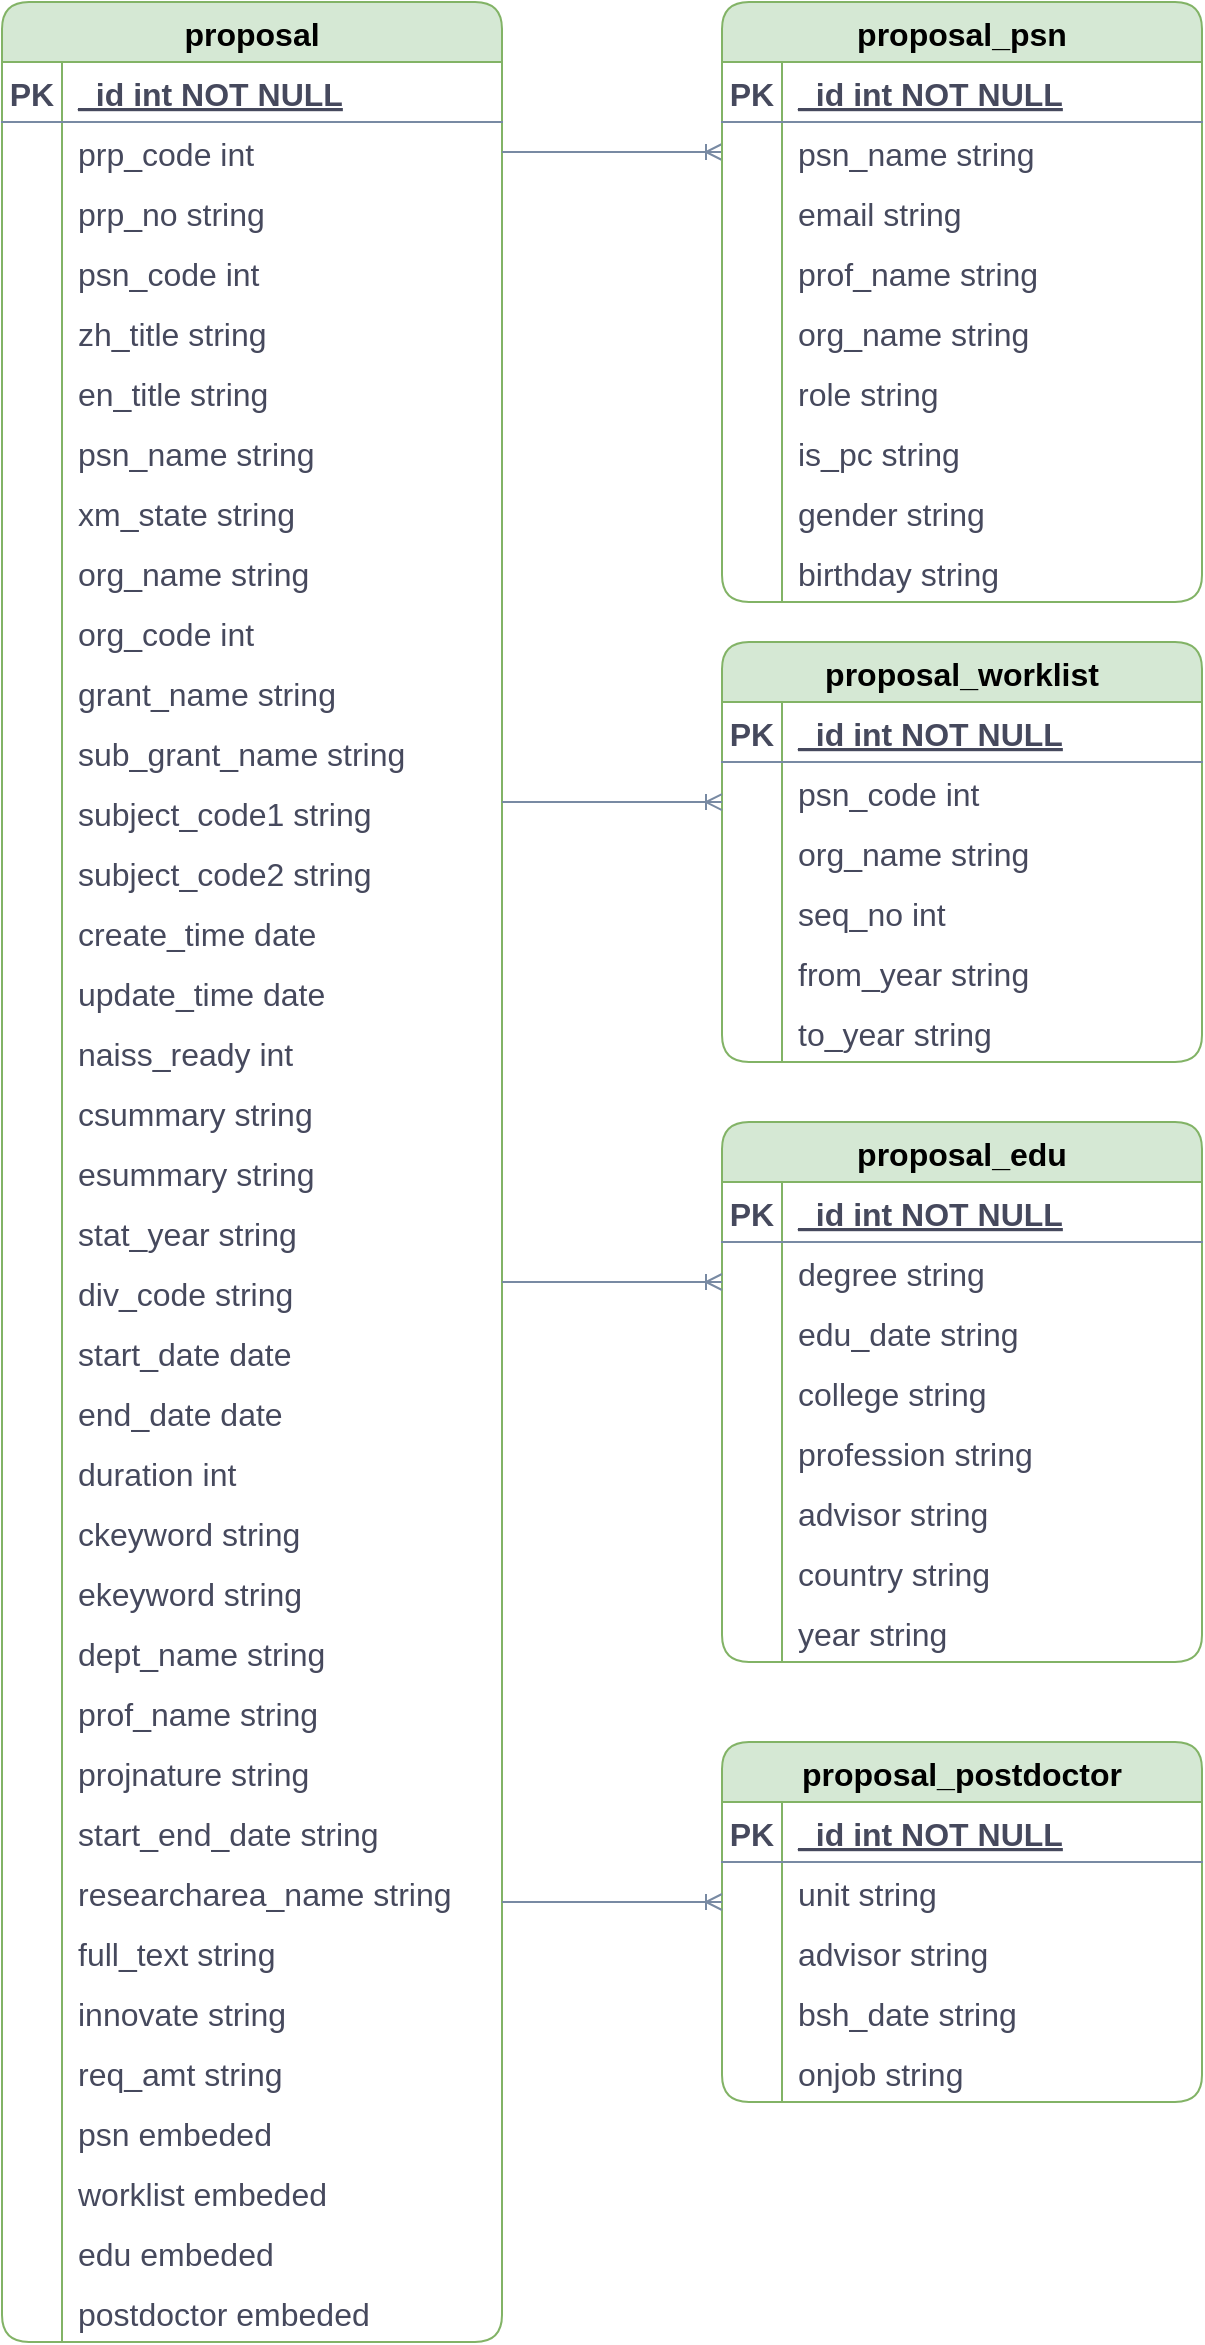 <mxfile version="17.5.0" type="github">
  <diagram id="R2lEEEUBdFMjLlhIrx00" name="申请书">
    <mxGraphModel dx="1298" dy="841" grid="1" gridSize="10" guides="1" tooltips="1" connect="1" arrows="1" fold="1" page="1" pageScale="1" pageWidth="850" pageHeight="1100" background="none" math="0" shadow="0" extFonts="Permanent Marker^https://fonts.googleapis.com/css?family=Permanent+Marker">
      <root>
        <mxCell id="0" />
        <mxCell id="1" parent="0" />
        <mxCell id="C-vyLk0tnHw3VtMMgP7b-23" value="proposal" style="shape=table;startSize=30;container=1;collapsible=1;childLayout=tableLayout;fixedRows=1;rowLines=0;fontStyle=1;align=center;resizeLast=1;rounded=1;fillColor=#d5e8d4;strokeColor=#82b366;fontSize=16;" parent="1" vertex="1">
          <mxGeometry x="120" y="40" width="250" height="1170" as="geometry" />
        </mxCell>
        <mxCell id="C-vyLk0tnHw3VtMMgP7b-24" value="" style="shape=partialRectangle;collapsible=0;dropTarget=0;pointerEvents=0;fillColor=none;points=[[0,0.5],[1,0.5]];portConstraint=eastwest;top=0;left=0;right=0;bottom=1;rounded=1;strokeColor=#788AA3;fontColor=#46495D;fontSize=16;" parent="C-vyLk0tnHw3VtMMgP7b-23" vertex="1">
          <mxGeometry y="30" width="250" height="30" as="geometry" />
        </mxCell>
        <mxCell id="C-vyLk0tnHw3VtMMgP7b-25" value="PK" style="shape=partialRectangle;overflow=hidden;connectable=0;fillColor=none;top=0;left=0;bottom=0;right=0;fontStyle=1;rounded=1;strokeColor=#788AA3;fontColor=#46495D;fontSize=16;" parent="C-vyLk0tnHw3VtMMgP7b-24" vertex="1">
          <mxGeometry width="30" height="30" as="geometry">
            <mxRectangle width="30" height="30" as="alternateBounds" />
          </mxGeometry>
        </mxCell>
        <mxCell id="C-vyLk0tnHw3VtMMgP7b-26" value="_id int NOT NULL " style="shape=partialRectangle;overflow=hidden;connectable=0;fillColor=none;top=0;left=0;bottom=0;right=0;align=left;spacingLeft=6;fontStyle=5;rounded=1;strokeColor=#788AA3;fontColor=#46495D;fontSize=16;" parent="C-vyLk0tnHw3VtMMgP7b-24" vertex="1">
          <mxGeometry x="30" width="220" height="30" as="geometry">
            <mxRectangle width="220" height="30" as="alternateBounds" />
          </mxGeometry>
        </mxCell>
        <mxCell id="C-vyLk0tnHw3VtMMgP7b-27" value="" style="shape=partialRectangle;collapsible=0;dropTarget=0;pointerEvents=0;fillColor=none;points=[[0,0.5],[1,0.5]];portConstraint=eastwest;top=0;left=0;right=0;bottom=0;rounded=1;strokeColor=#788AA3;fontColor=#46495D;fontSize=16;" parent="C-vyLk0tnHw3VtMMgP7b-23" vertex="1">
          <mxGeometry y="60" width="250" height="30" as="geometry" />
        </mxCell>
        <mxCell id="C-vyLk0tnHw3VtMMgP7b-28" value="" style="shape=partialRectangle;overflow=hidden;connectable=0;fillColor=none;top=0;left=0;bottom=0;right=0;rounded=1;strokeColor=#788AA3;fontColor=#46495D;fontSize=16;" parent="C-vyLk0tnHw3VtMMgP7b-27" vertex="1">
          <mxGeometry width="30" height="30" as="geometry">
            <mxRectangle width="30" height="30" as="alternateBounds" />
          </mxGeometry>
        </mxCell>
        <mxCell id="C-vyLk0tnHw3VtMMgP7b-29" value="prp_code int" style="shape=partialRectangle;overflow=hidden;connectable=0;fillColor=none;top=0;left=0;bottom=0;right=0;align=left;spacingLeft=6;rounded=1;strokeColor=#788AA3;fontColor=#46495D;fontSize=16;" parent="C-vyLk0tnHw3VtMMgP7b-27" vertex="1">
          <mxGeometry x="30" width="220" height="30" as="geometry">
            <mxRectangle width="220" height="30" as="alternateBounds" />
          </mxGeometry>
        </mxCell>
        <mxCell id="vWyPMVdZ7KJpKhUOvBbs-18" value="" style="shape=partialRectangle;collapsible=0;dropTarget=0;pointerEvents=0;fillColor=none;points=[[0,0.5],[1,0.5]];portConstraint=eastwest;top=0;left=0;right=0;bottom=0;rounded=1;strokeColor=#788AA3;fontColor=#46495D;fontSize=16;" vertex="1" parent="C-vyLk0tnHw3VtMMgP7b-23">
          <mxGeometry y="90" width="250" height="30" as="geometry" />
        </mxCell>
        <mxCell id="vWyPMVdZ7KJpKhUOvBbs-19" value="" style="shape=partialRectangle;overflow=hidden;connectable=0;fillColor=none;top=0;left=0;bottom=0;right=0;rounded=1;strokeColor=#788AA3;fontColor=#46495D;fontSize=16;" vertex="1" parent="vWyPMVdZ7KJpKhUOvBbs-18">
          <mxGeometry width="30" height="30" as="geometry">
            <mxRectangle width="30" height="30" as="alternateBounds" />
          </mxGeometry>
        </mxCell>
        <mxCell id="vWyPMVdZ7KJpKhUOvBbs-20" value="prp_no string" style="shape=partialRectangle;overflow=hidden;connectable=0;fillColor=none;top=0;left=0;bottom=0;right=0;align=left;spacingLeft=6;rounded=1;strokeColor=#788AA3;fontColor=#46495D;fontSize=16;" vertex="1" parent="vWyPMVdZ7KJpKhUOvBbs-18">
          <mxGeometry x="30" width="220" height="30" as="geometry">
            <mxRectangle width="220" height="30" as="alternateBounds" />
          </mxGeometry>
        </mxCell>
        <mxCell id="vWyPMVdZ7KJpKhUOvBbs-21" value="" style="shape=partialRectangle;collapsible=0;dropTarget=0;pointerEvents=0;fillColor=none;points=[[0,0.5],[1,0.5]];portConstraint=eastwest;top=0;left=0;right=0;bottom=0;rounded=1;strokeColor=#788AA3;fontColor=#46495D;fontSize=16;" vertex="1" parent="C-vyLk0tnHw3VtMMgP7b-23">
          <mxGeometry y="120" width="250" height="30" as="geometry" />
        </mxCell>
        <mxCell id="vWyPMVdZ7KJpKhUOvBbs-22" value="" style="shape=partialRectangle;overflow=hidden;connectable=0;fillColor=none;top=0;left=0;bottom=0;right=0;rounded=1;strokeColor=#788AA3;fontColor=#46495D;fontSize=16;" vertex="1" parent="vWyPMVdZ7KJpKhUOvBbs-21">
          <mxGeometry width="30" height="30" as="geometry">
            <mxRectangle width="30" height="30" as="alternateBounds" />
          </mxGeometry>
        </mxCell>
        <mxCell id="vWyPMVdZ7KJpKhUOvBbs-23" value="psn_code int" style="shape=partialRectangle;overflow=hidden;connectable=0;fillColor=none;top=0;left=0;bottom=0;right=0;align=left;spacingLeft=6;rounded=1;strokeColor=#788AA3;fontColor=#46495D;fontSize=16;" vertex="1" parent="vWyPMVdZ7KJpKhUOvBbs-21">
          <mxGeometry x="30" width="220" height="30" as="geometry">
            <mxRectangle width="220" height="30" as="alternateBounds" />
          </mxGeometry>
        </mxCell>
        <mxCell id="vWyPMVdZ7KJpKhUOvBbs-25" value="" style="shape=partialRectangle;collapsible=0;dropTarget=0;pointerEvents=0;fillColor=none;points=[[0,0.5],[1,0.5]];portConstraint=eastwest;top=0;left=0;right=0;bottom=0;rounded=1;strokeColor=#788AA3;fontColor=#46495D;fontSize=16;" vertex="1" parent="C-vyLk0tnHw3VtMMgP7b-23">
          <mxGeometry y="150" width="250" height="30" as="geometry" />
        </mxCell>
        <mxCell id="vWyPMVdZ7KJpKhUOvBbs-26" value="" style="shape=partialRectangle;overflow=hidden;connectable=0;fillColor=none;top=0;left=0;bottom=0;right=0;rounded=1;strokeColor=#788AA3;fontColor=#46495D;fontSize=16;" vertex="1" parent="vWyPMVdZ7KJpKhUOvBbs-25">
          <mxGeometry width="30" height="30" as="geometry">
            <mxRectangle width="30" height="30" as="alternateBounds" />
          </mxGeometry>
        </mxCell>
        <mxCell id="vWyPMVdZ7KJpKhUOvBbs-27" value="zh_title string" style="shape=partialRectangle;overflow=hidden;connectable=0;fillColor=none;top=0;left=0;bottom=0;right=0;align=left;spacingLeft=6;rounded=1;strokeColor=#788AA3;fontColor=#46495D;fontSize=16;" vertex="1" parent="vWyPMVdZ7KJpKhUOvBbs-25">
          <mxGeometry x="30" width="220" height="30" as="geometry">
            <mxRectangle width="220" height="30" as="alternateBounds" />
          </mxGeometry>
        </mxCell>
        <mxCell id="vWyPMVdZ7KJpKhUOvBbs-34" value="" style="shape=partialRectangle;collapsible=0;dropTarget=0;pointerEvents=0;fillColor=none;points=[[0,0.5],[1,0.5]];portConstraint=eastwest;top=0;left=0;right=0;bottom=0;rounded=1;strokeColor=#788AA3;fontColor=#46495D;fontSize=16;" vertex="1" parent="C-vyLk0tnHw3VtMMgP7b-23">
          <mxGeometry y="180" width="250" height="30" as="geometry" />
        </mxCell>
        <mxCell id="vWyPMVdZ7KJpKhUOvBbs-35" value="" style="shape=partialRectangle;overflow=hidden;connectable=0;fillColor=none;top=0;left=0;bottom=0;right=0;rounded=1;strokeColor=#788AA3;fontColor=#46495D;fontSize=16;" vertex="1" parent="vWyPMVdZ7KJpKhUOvBbs-34">
          <mxGeometry width="30" height="30" as="geometry">
            <mxRectangle width="30" height="30" as="alternateBounds" />
          </mxGeometry>
        </mxCell>
        <mxCell id="vWyPMVdZ7KJpKhUOvBbs-36" value="en_title string" style="shape=partialRectangle;overflow=hidden;connectable=0;fillColor=none;top=0;left=0;bottom=0;right=0;align=left;spacingLeft=6;rounded=1;strokeColor=#788AA3;fontColor=#46495D;fontSize=16;" vertex="1" parent="vWyPMVdZ7KJpKhUOvBbs-34">
          <mxGeometry x="30" width="220" height="30" as="geometry">
            <mxRectangle width="220" height="30" as="alternateBounds" />
          </mxGeometry>
        </mxCell>
        <mxCell id="vWyPMVdZ7KJpKhUOvBbs-28" value="" style="shape=partialRectangle;collapsible=0;dropTarget=0;pointerEvents=0;fillColor=none;points=[[0,0.5],[1,0.5]];portConstraint=eastwest;top=0;left=0;right=0;bottom=0;rounded=1;strokeColor=#788AA3;fontColor=#46495D;fontSize=16;" vertex="1" parent="C-vyLk0tnHw3VtMMgP7b-23">
          <mxGeometry y="210" width="250" height="30" as="geometry" />
        </mxCell>
        <mxCell id="vWyPMVdZ7KJpKhUOvBbs-29" value="" style="shape=partialRectangle;overflow=hidden;connectable=0;fillColor=none;top=0;left=0;bottom=0;right=0;rounded=1;strokeColor=#788AA3;fontColor=#46495D;fontSize=16;" vertex="1" parent="vWyPMVdZ7KJpKhUOvBbs-28">
          <mxGeometry width="30" height="30" as="geometry">
            <mxRectangle width="30" height="30" as="alternateBounds" />
          </mxGeometry>
        </mxCell>
        <mxCell id="vWyPMVdZ7KJpKhUOvBbs-30" value="psn_name string" style="shape=partialRectangle;overflow=hidden;connectable=0;fillColor=none;top=0;left=0;bottom=0;right=0;align=left;spacingLeft=6;rounded=1;strokeColor=#788AA3;fontColor=#46495D;fontSize=16;" vertex="1" parent="vWyPMVdZ7KJpKhUOvBbs-28">
          <mxGeometry x="30" width="220" height="30" as="geometry">
            <mxRectangle width="220" height="30" as="alternateBounds" />
          </mxGeometry>
        </mxCell>
        <mxCell id="vWyPMVdZ7KJpKhUOvBbs-31" value="" style="shape=partialRectangle;collapsible=0;dropTarget=0;pointerEvents=0;fillColor=none;points=[[0,0.5],[1,0.5]];portConstraint=eastwest;top=0;left=0;right=0;bottom=0;rounded=1;strokeColor=#788AA3;fontColor=#46495D;fontSize=16;" vertex="1" parent="C-vyLk0tnHw3VtMMgP7b-23">
          <mxGeometry y="240" width="250" height="30" as="geometry" />
        </mxCell>
        <mxCell id="vWyPMVdZ7KJpKhUOvBbs-32" value="" style="shape=partialRectangle;overflow=hidden;connectable=0;fillColor=none;top=0;left=0;bottom=0;right=0;rounded=1;strokeColor=#788AA3;fontColor=#46495D;fontSize=16;" vertex="1" parent="vWyPMVdZ7KJpKhUOvBbs-31">
          <mxGeometry width="30" height="30" as="geometry">
            <mxRectangle width="30" height="30" as="alternateBounds" />
          </mxGeometry>
        </mxCell>
        <mxCell id="vWyPMVdZ7KJpKhUOvBbs-33" value="xm_state string" style="shape=partialRectangle;overflow=hidden;connectable=0;fillColor=none;top=0;left=0;bottom=0;right=0;align=left;spacingLeft=6;rounded=1;strokeColor=#788AA3;fontColor=#46495D;fontSize=16;" vertex="1" parent="vWyPMVdZ7KJpKhUOvBbs-31">
          <mxGeometry x="30" width="220" height="30" as="geometry">
            <mxRectangle width="220" height="30" as="alternateBounds" />
          </mxGeometry>
        </mxCell>
        <mxCell id="vWyPMVdZ7KJpKhUOvBbs-37" value="" style="shape=partialRectangle;collapsible=0;dropTarget=0;pointerEvents=0;fillColor=none;points=[[0,0.5],[1,0.5]];portConstraint=eastwest;top=0;left=0;right=0;bottom=0;rounded=1;strokeColor=#788AA3;fontColor=#46495D;fontSize=16;" vertex="1" parent="C-vyLk0tnHw3VtMMgP7b-23">
          <mxGeometry y="270" width="250" height="30" as="geometry" />
        </mxCell>
        <mxCell id="vWyPMVdZ7KJpKhUOvBbs-38" value="" style="shape=partialRectangle;overflow=hidden;connectable=0;fillColor=none;top=0;left=0;bottom=0;right=0;rounded=1;strokeColor=#788AA3;fontColor=#46495D;fontSize=16;" vertex="1" parent="vWyPMVdZ7KJpKhUOvBbs-37">
          <mxGeometry width="30" height="30" as="geometry">
            <mxRectangle width="30" height="30" as="alternateBounds" />
          </mxGeometry>
        </mxCell>
        <mxCell id="vWyPMVdZ7KJpKhUOvBbs-39" value="org_name string" style="shape=partialRectangle;overflow=hidden;connectable=0;fillColor=none;top=0;left=0;bottom=0;right=0;align=left;spacingLeft=6;rounded=1;strokeColor=#788AA3;fontColor=#46495D;fontSize=16;" vertex="1" parent="vWyPMVdZ7KJpKhUOvBbs-37">
          <mxGeometry x="30" width="220" height="30" as="geometry">
            <mxRectangle width="220" height="30" as="alternateBounds" />
          </mxGeometry>
        </mxCell>
        <mxCell id="vWyPMVdZ7KJpKhUOvBbs-40" value="" style="shape=partialRectangle;collapsible=0;dropTarget=0;pointerEvents=0;fillColor=none;points=[[0,0.5],[1,0.5]];portConstraint=eastwest;top=0;left=0;right=0;bottom=0;rounded=1;strokeColor=#788AA3;fontColor=#46495D;fontSize=16;" vertex="1" parent="C-vyLk0tnHw3VtMMgP7b-23">
          <mxGeometry y="300" width="250" height="30" as="geometry" />
        </mxCell>
        <mxCell id="vWyPMVdZ7KJpKhUOvBbs-41" value="" style="shape=partialRectangle;overflow=hidden;connectable=0;fillColor=none;top=0;left=0;bottom=0;right=0;rounded=1;strokeColor=#788AA3;fontColor=#46495D;fontSize=16;" vertex="1" parent="vWyPMVdZ7KJpKhUOvBbs-40">
          <mxGeometry width="30" height="30" as="geometry">
            <mxRectangle width="30" height="30" as="alternateBounds" />
          </mxGeometry>
        </mxCell>
        <mxCell id="vWyPMVdZ7KJpKhUOvBbs-42" value="org_code int" style="shape=partialRectangle;overflow=hidden;connectable=0;fillColor=none;top=0;left=0;bottom=0;right=0;align=left;spacingLeft=6;rounded=1;strokeColor=#788AA3;fontColor=#46495D;fontSize=16;" vertex="1" parent="vWyPMVdZ7KJpKhUOvBbs-40">
          <mxGeometry x="30" width="220" height="30" as="geometry">
            <mxRectangle width="220" height="30" as="alternateBounds" />
          </mxGeometry>
        </mxCell>
        <mxCell id="vWyPMVdZ7KJpKhUOvBbs-43" value="" style="shape=partialRectangle;collapsible=0;dropTarget=0;pointerEvents=0;fillColor=none;points=[[0,0.5],[1,0.5]];portConstraint=eastwest;top=0;left=0;right=0;bottom=0;rounded=1;strokeColor=#788AA3;fontColor=#46495D;fontSize=16;" vertex="1" parent="C-vyLk0tnHw3VtMMgP7b-23">
          <mxGeometry y="330" width="250" height="30" as="geometry" />
        </mxCell>
        <mxCell id="vWyPMVdZ7KJpKhUOvBbs-44" value="" style="shape=partialRectangle;overflow=hidden;connectable=0;fillColor=none;top=0;left=0;bottom=0;right=0;rounded=1;strokeColor=#788AA3;fontColor=#46495D;fontSize=16;" vertex="1" parent="vWyPMVdZ7KJpKhUOvBbs-43">
          <mxGeometry width="30" height="30" as="geometry">
            <mxRectangle width="30" height="30" as="alternateBounds" />
          </mxGeometry>
        </mxCell>
        <mxCell id="vWyPMVdZ7KJpKhUOvBbs-45" value="grant_name string" style="shape=partialRectangle;overflow=hidden;connectable=0;fillColor=none;top=0;left=0;bottom=0;right=0;align=left;spacingLeft=6;rounded=1;strokeColor=#788AA3;fontColor=#46495D;fontSize=16;" vertex="1" parent="vWyPMVdZ7KJpKhUOvBbs-43">
          <mxGeometry x="30" width="220" height="30" as="geometry">
            <mxRectangle width="220" height="30" as="alternateBounds" />
          </mxGeometry>
        </mxCell>
        <mxCell id="vWyPMVdZ7KJpKhUOvBbs-46" value="" style="shape=partialRectangle;collapsible=0;dropTarget=0;pointerEvents=0;fillColor=none;points=[[0,0.5],[1,0.5]];portConstraint=eastwest;top=0;left=0;right=0;bottom=0;rounded=1;strokeColor=#788AA3;fontColor=#46495D;fontSize=16;" vertex="1" parent="C-vyLk0tnHw3VtMMgP7b-23">
          <mxGeometry y="360" width="250" height="30" as="geometry" />
        </mxCell>
        <mxCell id="vWyPMVdZ7KJpKhUOvBbs-47" value="" style="shape=partialRectangle;overflow=hidden;connectable=0;fillColor=none;top=0;left=0;bottom=0;right=0;rounded=1;strokeColor=#788AA3;fontColor=#46495D;fontSize=16;" vertex="1" parent="vWyPMVdZ7KJpKhUOvBbs-46">
          <mxGeometry width="30" height="30" as="geometry">
            <mxRectangle width="30" height="30" as="alternateBounds" />
          </mxGeometry>
        </mxCell>
        <mxCell id="vWyPMVdZ7KJpKhUOvBbs-48" value="sub_grant_name string" style="shape=partialRectangle;overflow=hidden;connectable=0;fillColor=none;top=0;left=0;bottom=0;right=0;align=left;spacingLeft=6;rounded=1;strokeColor=#788AA3;fontColor=#46495D;fontSize=16;" vertex="1" parent="vWyPMVdZ7KJpKhUOvBbs-46">
          <mxGeometry x="30" width="220" height="30" as="geometry">
            <mxRectangle width="220" height="30" as="alternateBounds" />
          </mxGeometry>
        </mxCell>
        <mxCell id="vWyPMVdZ7KJpKhUOvBbs-49" value="" style="shape=partialRectangle;collapsible=0;dropTarget=0;pointerEvents=0;fillColor=none;points=[[0,0.5],[1,0.5]];portConstraint=eastwest;top=0;left=0;right=0;bottom=0;rounded=1;strokeColor=#788AA3;fontColor=#46495D;fontSize=16;" vertex="1" parent="C-vyLk0tnHw3VtMMgP7b-23">
          <mxGeometry y="390" width="250" height="30" as="geometry" />
        </mxCell>
        <mxCell id="vWyPMVdZ7KJpKhUOvBbs-50" value="" style="shape=partialRectangle;overflow=hidden;connectable=0;fillColor=none;top=0;left=0;bottom=0;right=0;rounded=1;strokeColor=#788AA3;fontColor=#46495D;fontSize=16;" vertex="1" parent="vWyPMVdZ7KJpKhUOvBbs-49">
          <mxGeometry width="30" height="30" as="geometry">
            <mxRectangle width="30" height="30" as="alternateBounds" />
          </mxGeometry>
        </mxCell>
        <mxCell id="vWyPMVdZ7KJpKhUOvBbs-51" value="subject_code1 string" style="shape=partialRectangle;overflow=hidden;connectable=0;fillColor=none;top=0;left=0;bottom=0;right=0;align=left;spacingLeft=6;rounded=1;strokeColor=#788AA3;fontColor=#46495D;fontSize=16;" vertex="1" parent="vWyPMVdZ7KJpKhUOvBbs-49">
          <mxGeometry x="30" width="220" height="30" as="geometry">
            <mxRectangle width="220" height="30" as="alternateBounds" />
          </mxGeometry>
        </mxCell>
        <mxCell id="vWyPMVdZ7KJpKhUOvBbs-52" value="" style="shape=partialRectangle;collapsible=0;dropTarget=0;pointerEvents=0;fillColor=none;points=[[0,0.5],[1,0.5]];portConstraint=eastwest;top=0;left=0;right=0;bottom=0;rounded=1;strokeColor=#788AA3;fontColor=#46495D;fontSize=16;" vertex="1" parent="C-vyLk0tnHw3VtMMgP7b-23">
          <mxGeometry y="420" width="250" height="30" as="geometry" />
        </mxCell>
        <mxCell id="vWyPMVdZ7KJpKhUOvBbs-53" value="" style="shape=partialRectangle;overflow=hidden;connectable=0;fillColor=none;top=0;left=0;bottom=0;right=0;rounded=1;strokeColor=#788AA3;fontColor=#46495D;fontSize=16;" vertex="1" parent="vWyPMVdZ7KJpKhUOvBbs-52">
          <mxGeometry width="30" height="30" as="geometry">
            <mxRectangle width="30" height="30" as="alternateBounds" />
          </mxGeometry>
        </mxCell>
        <mxCell id="vWyPMVdZ7KJpKhUOvBbs-54" value="subject_code2 string" style="shape=partialRectangle;overflow=hidden;connectable=0;fillColor=none;top=0;left=0;bottom=0;right=0;align=left;spacingLeft=6;rounded=1;strokeColor=#788AA3;fontColor=#46495D;fontSize=16;" vertex="1" parent="vWyPMVdZ7KJpKhUOvBbs-52">
          <mxGeometry x="30" width="220" height="30" as="geometry">
            <mxRectangle width="220" height="30" as="alternateBounds" />
          </mxGeometry>
        </mxCell>
        <mxCell id="vWyPMVdZ7KJpKhUOvBbs-55" value="" style="shape=partialRectangle;collapsible=0;dropTarget=0;pointerEvents=0;fillColor=none;points=[[0,0.5],[1,0.5]];portConstraint=eastwest;top=0;left=0;right=0;bottom=0;rounded=1;strokeColor=#788AA3;fontColor=#46495D;fontSize=16;" vertex="1" parent="C-vyLk0tnHw3VtMMgP7b-23">
          <mxGeometry y="450" width="250" height="30" as="geometry" />
        </mxCell>
        <mxCell id="vWyPMVdZ7KJpKhUOvBbs-56" value="" style="shape=partialRectangle;overflow=hidden;connectable=0;fillColor=none;top=0;left=0;bottom=0;right=0;rounded=1;strokeColor=#788AA3;fontColor=#46495D;fontSize=16;" vertex="1" parent="vWyPMVdZ7KJpKhUOvBbs-55">
          <mxGeometry width="30" height="30" as="geometry">
            <mxRectangle width="30" height="30" as="alternateBounds" />
          </mxGeometry>
        </mxCell>
        <mxCell id="vWyPMVdZ7KJpKhUOvBbs-57" value="create_time date" style="shape=partialRectangle;overflow=hidden;connectable=0;fillColor=none;top=0;left=0;bottom=0;right=0;align=left;spacingLeft=6;rounded=1;strokeColor=#788AA3;fontColor=#46495D;fontSize=16;" vertex="1" parent="vWyPMVdZ7KJpKhUOvBbs-55">
          <mxGeometry x="30" width="220" height="30" as="geometry">
            <mxRectangle width="220" height="30" as="alternateBounds" />
          </mxGeometry>
        </mxCell>
        <mxCell id="vWyPMVdZ7KJpKhUOvBbs-76" value="" style="shape=partialRectangle;collapsible=0;dropTarget=0;pointerEvents=0;fillColor=none;points=[[0,0.5],[1,0.5]];portConstraint=eastwest;top=0;left=0;right=0;bottom=0;rounded=1;strokeColor=#788AA3;fontColor=#46495D;fontSize=16;" vertex="1" parent="C-vyLk0tnHw3VtMMgP7b-23">
          <mxGeometry y="480" width="250" height="30" as="geometry" />
        </mxCell>
        <mxCell id="vWyPMVdZ7KJpKhUOvBbs-77" value="" style="shape=partialRectangle;overflow=hidden;connectable=0;fillColor=none;top=0;left=0;bottom=0;right=0;rounded=1;strokeColor=#788AA3;fontColor=#46495D;fontSize=16;" vertex="1" parent="vWyPMVdZ7KJpKhUOvBbs-76">
          <mxGeometry width="30" height="30" as="geometry">
            <mxRectangle width="30" height="30" as="alternateBounds" />
          </mxGeometry>
        </mxCell>
        <mxCell id="vWyPMVdZ7KJpKhUOvBbs-78" value="update_time date" style="shape=partialRectangle;overflow=hidden;connectable=0;fillColor=none;top=0;left=0;bottom=0;right=0;align=left;spacingLeft=6;rounded=1;strokeColor=#788AA3;fontColor=#46495D;fontSize=16;" vertex="1" parent="vWyPMVdZ7KJpKhUOvBbs-76">
          <mxGeometry x="30" width="220" height="30" as="geometry">
            <mxRectangle width="220" height="30" as="alternateBounds" />
          </mxGeometry>
        </mxCell>
        <mxCell id="vWyPMVdZ7KJpKhUOvBbs-58" value="" style="shape=partialRectangle;collapsible=0;dropTarget=0;pointerEvents=0;fillColor=none;points=[[0,0.5],[1,0.5]];portConstraint=eastwest;top=0;left=0;right=0;bottom=0;rounded=1;strokeColor=#788AA3;fontColor=#46495D;fontSize=16;" vertex="1" parent="C-vyLk0tnHw3VtMMgP7b-23">
          <mxGeometry y="510" width="250" height="30" as="geometry" />
        </mxCell>
        <mxCell id="vWyPMVdZ7KJpKhUOvBbs-59" value="" style="shape=partialRectangle;overflow=hidden;connectable=0;fillColor=none;top=0;left=0;bottom=0;right=0;rounded=1;strokeColor=#788AA3;fontColor=#46495D;fontSize=16;" vertex="1" parent="vWyPMVdZ7KJpKhUOvBbs-58">
          <mxGeometry width="30" height="30" as="geometry">
            <mxRectangle width="30" height="30" as="alternateBounds" />
          </mxGeometry>
        </mxCell>
        <mxCell id="vWyPMVdZ7KJpKhUOvBbs-60" value="naiss_ready int" style="shape=partialRectangle;overflow=hidden;connectable=0;fillColor=none;top=0;left=0;bottom=0;right=0;align=left;spacingLeft=6;rounded=1;strokeColor=#788AA3;fontColor=#46495D;fontSize=16;" vertex="1" parent="vWyPMVdZ7KJpKhUOvBbs-58">
          <mxGeometry x="30" width="220" height="30" as="geometry">
            <mxRectangle width="220" height="30" as="alternateBounds" />
          </mxGeometry>
        </mxCell>
        <mxCell id="vWyPMVdZ7KJpKhUOvBbs-61" value="" style="shape=partialRectangle;collapsible=0;dropTarget=0;pointerEvents=0;fillColor=none;points=[[0,0.5],[1,0.5]];portConstraint=eastwest;top=0;left=0;right=0;bottom=0;rounded=1;strokeColor=#788AA3;fontColor=#46495D;fontSize=16;" vertex="1" parent="C-vyLk0tnHw3VtMMgP7b-23">
          <mxGeometry y="540" width="250" height="30" as="geometry" />
        </mxCell>
        <mxCell id="vWyPMVdZ7KJpKhUOvBbs-62" value="" style="shape=partialRectangle;overflow=hidden;connectable=0;fillColor=none;top=0;left=0;bottom=0;right=0;rounded=1;strokeColor=#788AA3;fontColor=#46495D;fontSize=16;" vertex="1" parent="vWyPMVdZ7KJpKhUOvBbs-61">
          <mxGeometry width="30" height="30" as="geometry">
            <mxRectangle width="30" height="30" as="alternateBounds" />
          </mxGeometry>
        </mxCell>
        <mxCell id="vWyPMVdZ7KJpKhUOvBbs-63" value="csummary string" style="shape=partialRectangle;overflow=hidden;connectable=0;fillColor=none;top=0;left=0;bottom=0;right=0;align=left;spacingLeft=6;rounded=1;strokeColor=#788AA3;fontColor=#46495D;fontSize=16;" vertex="1" parent="vWyPMVdZ7KJpKhUOvBbs-61">
          <mxGeometry x="30" width="220" height="30" as="geometry">
            <mxRectangle width="220" height="30" as="alternateBounds" />
          </mxGeometry>
        </mxCell>
        <mxCell id="vWyPMVdZ7KJpKhUOvBbs-64" value="" style="shape=partialRectangle;collapsible=0;dropTarget=0;pointerEvents=0;fillColor=none;points=[[0,0.5],[1,0.5]];portConstraint=eastwest;top=0;left=0;right=0;bottom=0;rounded=1;strokeColor=#788AA3;fontColor=#46495D;fontSize=16;" vertex="1" parent="C-vyLk0tnHw3VtMMgP7b-23">
          <mxGeometry y="570" width="250" height="30" as="geometry" />
        </mxCell>
        <mxCell id="vWyPMVdZ7KJpKhUOvBbs-65" value="" style="shape=partialRectangle;overflow=hidden;connectable=0;fillColor=none;top=0;left=0;bottom=0;right=0;rounded=1;strokeColor=#788AA3;fontColor=#46495D;fontSize=16;" vertex="1" parent="vWyPMVdZ7KJpKhUOvBbs-64">
          <mxGeometry width="30" height="30" as="geometry">
            <mxRectangle width="30" height="30" as="alternateBounds" />
          </mxGeometry>
        </mxCell>
        <mxCell id="vWyPMVdZ7KJpKhUOvBbs-66" value="esummary string" style="shape=partialRectangle;overflow=hidden;connectable=0;fillColor=none;top=0;left=0;bottom=0;right=0;align=left;spacingLeft=6;rounded=1;strokeColor=#788AA3;fontColor=#46495D;fontSize=16;" vertex="1" parent="vWyPMVdZ7KJpKhUOvBbs-64">
          <mxGeometry x="30" width="220" height="30" as="geometry">
            <mxRectangle width="220" height="30" as="alternateBounds" />
          </mxGeometry>
        </mxCell>
        <mxCell id="vWyPMVdZ7KJpKhUOvBbs-67" value="" style="shape=partialRectangle;collapsible=0;dropTarget=0;pointerEvents=0;fillColor=none;points=[[0,0.5],[1,0.5]];portConstraint=eastwest;top=0;left=0;right=0;bottom=0;rounded=1;strokeColor=#788AA3;fontColor=#46495D;fontSize=16;" vertex="1" parent="C-vyLk0tnHw3VtMMgP7b-23">
          <mxGeometry y="600" width="250" height="30" as="geometry" />
        </mxCell>
        <mxCell id="vWyPMVdZ7KJpKhUOvBbs-68" value="" style="shape=partialRectangle;overflow=hidden;connectable=0;fillColor=none;top=0;left=0;bottom=0;right=0;rounded=1;strokeColor=#788AA3;fontColor=#46495D;fontSize=16;" vertex="1" parent="vWyPMVdZ7KJpKhUOvBbs-67">
          <mxGeometry width="30" height="30" as="geometry">
            <mxRectangle width="30" height="30" as="alternateBounds" />
          </mxGeometry>
        </mxCell>
        <mxCell id="vWyPMVdZ7KJpKhUOvBbs-69" value="stat_year string" style="shape=partialRectangle;overflow=hidden;connectable=0;fillColor=none;top=0;left=0;bottom=0;right=0;align=left;spacingLeft=6;rounded=1;strokeColor=#788AA3;fontColor=#46495D;fontSize=16;" vertex="1" parent="vWyPMVdZ7KJpKhUOvBbs-67">
          <mxGeometry x="30" width="220" height="30" as="geometry">
            <mxRectangle width="220" height="30" as="alternateBounds" />
          </mxGeometry>
        </mxCell>
        <mxCell id="vWyPMVdZ7KJpKhUOvBbs-70" value="" style="shape=partialRectangle;collapsible=0;dropTarget=0;pointerEvents=0;fillColor=none;points=[[0,0.5],[1,0.5]];portConstraint=eastwest;top=0;left=0;right=0;bottom=0;rounded=1;strokeColor=#788AA3;fontColor=#46495D;fontSize=16;" vertex="1" parent="C-vyLk0tnHw3VtMMgP7b-23">
          <mxGeometry y="630" width="250" height="30" as="geometry" />
        </mxCell>
        <mxCell id="vWyPMVdZ7KJpKhUOvBbs-71" value="" style="shape=partialRectangle;overflow=hidden;connectable=0;fillColor=none;top=0;left=0;bottom=0;right=0;rounded=1;strokeColor=#788AA3;fontColor=#46495D;fontSize=16;" vertex="1" parent="vWyPMVdZ7KJpKhUOvBbs-70">
          <mxGeometry width="30" height="30" as="geometry">
            <mxRectangle width="30" height="30" as="alternateBounds" />
          </mxGeometry>
        </mxCell>
        <mxCell id="vWyPMVdZ7KJpKhUOvBbs-72" value="div_code string" style="shape=partialRectangle;overflow=hidden;connectable=0;fillColor=none;top=0;left=0;bottom=0;right=0;align=left;spacingLeft=6;rounded=1;strokeColor=#788AA3;fontColor=#46495D;fontSize=16;" vertex="1" parent="vWyPMVdZ7KJpKhUOvBbs-70">
          <mxGeometry x="30" width="220" height="30" as="geometry">
            <mxRectangle width="220" height="30" as="alternateBounds" />
          </mxGeometry>
        </mxCell>
        <mxCell id="vWyPMVdZ7KJpKhUOvBbs-73" value="" style="shape=partialRectangle;collapsible=0;dropTarget=0;pointerEvents=0;fillColor=none;points=[[0,0.5],[1,0.5]];portConstraint=eastwest;top=0;left=0;right=0;bottom=0;rounded=1;strokeColor=#788AA3;fontColor=#46495D;fontSize=16;" vertex="1" parent="C-vyLk0tnHw3VtMMgP7b-23">
          <mxGeometry y="660" width="250" height="30" as="geometry" />
        </mxCell>
        <mxCell id="vWyPMVdZ7KJpKhUOvBbs-74" value="" style="shape=partialRectangle;overflow=hidden;connectable=0;fillColor=none;top=0;left=0;bottom=0;right=0;rounded=1;strokeColor=#788AA3;fontColor=#46495D;fontSize=16;" vertex="1" parent="vWyPMVdZ7KJpKhUOvBbs-73">
          <mxGeometry width="30" height="30" as="geometry">
            <mxRectangle width="30" height="30" as="alternateBounds" />
          </mxGeometry>
        </mxCell>
        <mxCell id="vWyPMVdZ7KJpKhUOvBbs-75" value="start_date date" style="shape=partialRectangle;overflow=hidden;connectable=0;fillColor=none;top=0;left=0;bottom=0;right=0;align=left;spacingLeft=6;rounded=1;strokeColor=#788AA3;fontColor=#46495D;fontSize=16;" vertex="1" parent="vWyPMVdZ7KJpKhUOvBbs-73">
          <mxGeometry x="30" width="220" height="30" as="geometry">
            <mxRectangle width="220" height="30" as="alternateBounds" />
          </mxGeometry>
        </mxCell>
        <mxCell id="vWyPMVdZ7KJpKhUOvBbs-112" value="" style="shape=partialRectangle;collapsible=0;dropTarget=0;pointerEvents=0;fillColor=none;points=[[0,0.5],[1,0.5]];portConstraint=eastwest;top=0;left=0;right=0;bottom=0;rounded=1;strokeColor=#788AA3;fontColor=#46495D;fontSize=16;" vertex="1" parent="C-vyLk0tnHw3VtMMgP7b-23">
          <mxGeometry y="690" width="250" height="30" as="geometry" />
        </mxCell>
        <mxCell id="vWyPMVdZ7KJpKhUOvBbs-113" value="" style="shape=partialRectangle;overflow=hidden;connectable=0;fillColor=none;top=0;left=0;bottom=0;right=0;rounded=1;strokeColor=#788AA3;fontColor=#46495D;fontSize=16;" vertex="1" parent="vWyPMVdZ7KJpKhUOvBbs-112">
          <mxGeometry width="30" height="30" as="geometry">
            <mxRectangle width="30" height="30" as="alternateBounds" />
          </mxGeometry>
        </mxCell>
        <mxCell id="vWyPMVdZ7KJpKhUOvBbs-114" value="end_date date" style="shape=partialRectangle;overflow=hidden;connectable=0;fillColor=none;top=0;left=0;bottom=0;right=0;align=left;spacingLeft=6;rounded=1;strokeColor=#788AA3;fontColor=#46495D;fontSize=16;" vertex="1" parent="vWyPMVdZ7KJpKhUOvBbs-112">
          <mxGeometry x="30" width="220" height="30" as="geometry">
            <mxRectangle width="220" height="30" as="alternateBounds" />
          </mxGeometry>
        </mxCell>
        <mxCell id="vWyPMVdZ7KJpKhUOvBbs-79" value="" style="shape=partialRectangle;collapsible=0;dropTarget=0;pointerEvents=0;fillColor=none;points=[[0,0.5],[1,0.5]];portConstraint=eastwest;top=0;left=0;right=0;bottom=0;rounded=1;strokeColor=#788AA3;fontColor=#46495D;fontSize=16;" vertex="1" parent="C-vyLk0tnHw3VtMMgP7b-23">
          <mxGeometry y="720" width="250" height="30" as="geometry" />
        </mxCell>
        <mxCell id="vWyPMVdZ7KJpKhUOvBbs-80" value="" style="shape=partialRectangle;overflow=hidden;connectable=0;fillColor=none;top=0;left=0;bottom=0;right=0;rounded=1;strokeColor=#788AA3;fontColor=#46495D;fontSize=16;" vertex="1" parent="vWyPMVdZ7KJpKhUOvBbs-79">
          <mxGeometry width="30" height="30" as="geometry">
            <mxRectangle width="30" height="30" as="alternateBounds" />
          </mxGeometry>
        </mxCell>
        <mxCell id="vWyPMVdZ7KJpKhUOvBbs-81" value="duration int" style="shape=partialRectangle;overflow=hidden;connectable=0;fillColor=none;top=0;left=0;bottom=0;right=0;align=left;spacingLeft=6;rounded=1;strokeColor=#788AA3;fontColor=#46495D;fontSize=16;" vertex="1" parent="vWyPMVdZ7KJpKhUOvBbs-79">
          <mxGeometry x="30" width="220" height="30" as="geometry">
            <mxRectangle width="220" height="30" as="alternateBounds" />
          </mxGeometry>
        </mxCell>
        <mxCell id="vWyPMVdZ7KJpKhUOvBbs-82" value="" style="shape=partialRectangle;collapsible=0;dropTarget=0;pointerEvents=0;fillColor=none;points=[[0,0.5],[1,0.5]];portConstraint=eastwest;top=0;left=0;right=0;bottom=0;rounded=1;strokeColor=#788AA3;fontColor=#46495D;fontSize=16;" vertex="1" parent="C-vyLk0tnHw3VtMMgP7b-23">
          <mxGeometry y="750" width="250" height="30" as="geometry" />
        </mxCell>
        <mxCell id="vWyPMVdZ7KJpKhUOvBbs-83" value="" style="shape=partialRectangle;overflow=hidden;connectable=0;fillColor=none;top=0;left=0;bottom=0;right=0;rounded=1;strokeColor=#788AA3;fontColor=#46495D;fontSize=16;" vertex="1" parent="vWyPMVdZ7KJpKhUOvBbs-82">
          <mxGeometry width="30" height="30" as="geometry">
            <mxRectangle width="30" height="30" as="alternateBounds" />
          </mxGeometry>
        </mxCell>
        <mxCell id="vWyPMVdZ7KJpKhUOvBbs-84" value="ckeyword string" style="shape=partialRectangle;overflow=hidden;connectable=0;fillColor=none;top=0;left=0;bottom=0;right=0;align=left;spacingLeft=6;rounded=1;strokeColor=#788AA3;fontColor=#46495D;fontSize=16;" vertex="1" parent="vWyPMVdZ7KJpKhUOvBbs-82">
          <mxGeometry x="30" width="220" height="30" as="geometry">
            <mxRectangle width="220" height="30" as="alternateBounds" />
          </mxGeometry>
        </mxCell>
        <mxCell id="vWyPMVdZ7KJpKhUOvBbs-85" value="" style="shape=partialRectangle;collapsible=0;dropTarget=0;pointerEvents=0;fillColor=none;points=[[0,0.5],[1,0.5]];portConstraint=eastwest;top=0;left=0;right=0;bottom=0;rounded=1;strokeColor=#788AA3;fontColor=#46495D;fontSize=16;" vertex="1" parent="C-vyLk0tnHw3VtMMgP7b-23">
          <mxGeometry y="780" width="250" height="30" as="geometry" />
        </mxCell>
        <mxCell id="vWyPMVdZ7KJpKhUOvBbs-86" value="" style="shape=partialRectangle;overflow=hidden;connectable=0;fillColor=none;top=0;left=0;bottom=0;right=0;rounded=1;strokeColor=#788AA3;fontColor=#46495D;fontSize=16;" vertex="1" parent="vWyPMVdZ7KJpKhUOvBbs-85">
          <mxGeometry width="30" height="30" as="geometry">
            <mxRectangle width="30" height="30" as="alternateBounds" />
          </mxGeometry>
        </mxCell>
        <mxCell id="vWyPMVdZ7KJpKhUOvBbs-87" value="ekeyword string" style="shape=partialRectangle;overflow=hidden;connectable=0;fillColor=none;top=0;left=0;bottom=0;right=0;align=left;spacingLeft=6;rounded=1;strokeColor=#788AA3;fontColor=#46495D;fontSize=16;" vertex="1" parent="vWyPMVdZ7KJpKhUOvBbs-85">
          <mxGeometry x="30" width="220" height="30" as="geometry">
            <mxRectangle width="220" height="30" as="alternateBounds" />
          </mxGeometry>
        </mxCell>
        <mxCell id="vWyPMVdZ7KJpKhUOvBbs-88" value="" style="shape=partialRectangle;collapsible=0;dropTarget=0;pointerEvents=0;fillColor=none;points=[[0,0.5],[1,0.5]];portConstraint=eastwest;top=0;left=0;right=0;bottom=0;rounded=1;strokeColor=#788AA3;fontColor=#46495D;fontSize=16;" vertex="1" parent="C-vyLk0tnHw3VtMMgP7b-23">
          <mxGeometry y="810" width="250" height="30" as="geometry" />
        </mxCell>
        <mxCell id="vWyPMVdZ7KJpKhUOvBbs-89" value="" style="shape=partialRectangle;overflow=hidden;connectable=0;fillColor=none;top=0;left=0;bottom=0;right=0;rounded=1;strokeColor=#788AA3;fontColor=#46495D;fontSize=16;" vertex="1" parent="vWyPMVdZ7KJpKhUOvBbs-88">
          <mxGeometry width="30" height="30" as="geometry">
            <mxRectangle width="30" height="30" as="alternateBounds" />
          </mxGeometry>
        </mxCell>
        <mxCell id="vWyPMVdZ7KJpKhUOvBbs-90" value="dept_name string" style="shape=partialRectangle;overflow=hidden;connectable=0;fillColor=none;top=0;left=0;bottom=0;right=0;align=left;spacingLeft=6;rounded=1;strokeColor=#788AA3;fontColor=#46495D;fontSize=16;" vertex="1" parent="vWyPMVdZ7KJpKhUOvBbs-88">
          <mxGeometry x="30" width="220" height="30" as="geometry">
            <mxRectangle width="220" height="30" as="alternateBounds" />
          </mxGeometry>
        </mxCell>
        <mxCell id="vWyPMVdZ7KJpKhUOvBbs-91" value="" style="shape=partialRectangle;collapsible=0;dropTarget=0;pointerEvents=0;fillColor=none;points=[[0,0.5],[1,0.5]];portConstraint=eastwest;top=0;left=0;right=0;bottom=0;rounded=1;strokeColor=#788AA3;fontColor=#46495D;fontSize=16;" vertex="1" parent="C-vyLk0tnHw3VtMMgP7b-23">
          <mxGeometry y="840" width="250" height="30" as="geometry" />
        </mxCell>
        <mxCell id="vWyPMVdZ7KJpKhUOvBbs-92" value="" style="shape=partialRectangle;overflow=hidden;connectable=0;fillColor=none;top=0;left=0;bottom=0;right=0;rounded=1;strokeColor=#788AA3;fontColor=#46495D;fontSize=16;" vertex="1" parent="vWyPMVdZ7KJpKhUOvBbs-91">
          <mxGeometry width="30" height="30" as="geometry">
            <mxRectangle width="30" height="30" as="alternateBounds" />
          </mxGeometry>
        </mxCell>
        <mxCell id="vWyPMVdZ7KJpKhUOvBbs-93" value="prof_name string" style="shape=partialRectangle;overflow=hidden;connectable=0;fillColor=none;top=0;left=0;bottom=0;right=0;align=left;spacingLeft=6;rounded=1;strokeColor=#788AA3;fontColor=#46495D;fontSize=16;" vertex="1" parent="vWyPMVdZ7KJpKhUOvBbs-91">
          <mxGeometry x="30" width="220" height="30" as="geometry">
            <mxRectangle width="220" height="30" as="alternateBounds" />
          </mxGeometry>
        </mxCell>
        <mxCell id="vWyPMVdZ7KJpKhUOvBbs-94" value="" style="shape=partialRectangle;collapsible=0;dropTarget=0;pointerEvents=0;fillColor=none;points=[[0,0.5],[1,0.5]];portConstraint=eastwest;top=0;left=0;right=0;bottom=0;rounded=1;strokeColor=#788AA3;fontColor=#46495D;fontSize=16;" vertex="1" parent="C-vyLk0tnHw3VtMMgP7b-23">
          <mxGeometry y="870" width="250" height="30" as="geometry" />
        </mxCell>
        <mxCell id="vWyPMVdZ7KJpKhUOvBbs-95" value="" style="shape=partialRectangle;overflow=hidden;connectable=0;fillColor=none;top=0;left=0;bottom=0;right=0;rounded=1;strokeColor=#788AA3;fontColor=#46495D;fontSize=16;" vertex="1" parent="vWyPMVdZ7KJpKhUOvBbs-94">
          <mxGeometry width="30" height="30" as="geometry">
            <mxRectangle width="30" height="30" as="alternateBounds" />
          </mxGeometry>
        </mxCell>
        <mxCell id="vWyPMVdZ7KJpKhUOvBbs-96" value="projnature string" style="shape=partialRectangle;overflow=hidden;connectable=0;fillColor=none;top=0;left=0;bottom=0;right=0;align=left;spacingLeft=6;rounded=1;strokeColor=#788AA3;fontColor=#46495D;fontSize=16;" vertex="1" parent="vWyPMVdZ7KJpKhUOvBbs-94">
          <mxGeometry x="30" width="220" height="30" as="geometry">
            <mxRectangle width="220" height="30" as="alternateBounds" />
          </mxGeometry>
        </mxCell>
        <mxCell id="vWyPMVdZ7KJpKhUOvBbs-97" value="" style="shape=partialRectangle;collapsible=0;dropTarget=0;pointerEvents=0;fillColor=none;points=[[0,0.5],[1,0.5]];portConstraint=eastwest;top=0;left=0;right=0;bottom=0;rounded=1;strokeColor=#788AA3;fontColor=#46495D;fontSize=16;" vertex="1" parent="C-vyLk0tnHw3VtMMgP7b-23">
          <mxGeometry y="900" width="250" height="30" as="geometry" />
        </mxCell>
        <mxCell id="vWyPMVdZ7KJpKhUOvBbs-98" value="" style="shape=partialRectangle;overflow=hidden;connectable=0;fillColor=none;top=0;left=0;bottom=0;right=0;rounded=1;strokeColor=#788AA3;fontColor=#46495D;fontSize=16;" vertex="1" parent="vWyPMVdZ7KJpKhUOvBbs-97">
          <mxGeometry width="30" height="30" as="geometry">
            <mxRectangle width="30" height="30" as="alternateBounds" />
          </mxGeometry>
        </mxCell>
        <mxCell id="vWyPMVdZ7KJpKhUOvBbs-99" value="start_end_date string" style="shape=partialRectangle;overflow=hidden;connectable=0;fillColor=none;top=0;left=0;bottom=0;right=0;align=left;spacingLeft=6;rounded=1;strokeColor=#788AA3;fontColor=#46495D;fontSize=16;" vertex="1" parent="vWyPMVdZ7KJpKhUOvBbs-97">
          <mxGeometry x="30" width="220" height="30" as="geometry">
            <mxRectangle width="220" height="30" as="alternateBounds" />
          </mxGeometry>
        </mxCell>
        <mxCell id="vWyPMVdZ7KJpKhUOvBbs-100" value="" style="shape=partialRectangle;collapsible=0;dropTarget=0;pointerEvents=0;fillColor=none;points=[[0,0.5],[1,0.5]];portConstraint=eastwest;top=0;left=0;right=0;bottom=0;rounded=1;strokeColor=#788AA3;fontColor=#46495D;fontSize=16;" vertex="1" parent="C-vyLk0tnHw3VtMMgP7b-23">
          <mxGeometry y="930" width="250" height="30" as="geometry" />
        </mxCell>
        <mxCell id="vWyPMVdZ7KJpKhUOvBbs-101" value="" style="shape=partialRectangle;overflow=hidden;connectable=0;fillColor=none;top=0;left=0;bottom=0;right=0;rounded=1;strokeColor=#788AA3;fontColor=#46495D;fontSize=16;" vertex="1" parent="vWyPMVdZ7KJpKhUOvBbs-100">
          <mxGeometry width="30" height="30" as="geometry">
            <mxRectangle width="30" height="30" as="alternateBounds" />
          </mxGeometry>
        </mxCell>
        <mxCell id="vWyPMVdZ7KJpKhUOvBbs-102" value="researcharea_name string" style="shape=partialRectangle;overflow=hidden;connectable=0;fillColor=none;top=0;left=0;bottom=0;right=0;align=left;spacingLeft=6;rounded=1;strokeColor=#788AA3;fontColor=#46495D;fontSize=16;" vertex="1" parent="vWyPMVdZ7KJpKhUOvBbs-100">
          <mxGeometry x="30" width="220" height="30" as="geometry">
            <mxRectangle width="220" height="30" as="alternateBounds" />
          </mxGeometry>
        </mxCell>
        <mxCell id="vWyPMVdZ7KJpKhUOvBbs-103" value="" style="shape=partialRectangle;collapsible=0;dropTarget=0;pointerEvents=0;fillColor=none;points=[[0,0.5],[1,0.5]];portConstraint=eastwest;top=0;left=0;right=0;bottom=0;rounded=1;strokeColor=#788AA3;fontColor=#46495D;fontSize=16;" vertex="1" parent="C-vyLk0tnHw3VtMMgP7b-23">
          <mxGeometry y="960" width="250" height="30" as="geometry" />
        </mxCell>
        <mxCell id="vWyPMVdZ7KJpKhUOvBbs-104" value="" style="shape=partialRectangle;overflow=hidden;connectable=0;fillColor=none;top=0;left=0;bottom=0;right=0;rounded=1;strokeColor=#788AA3;fontColor=#46495D;fontSize=16;" vertex="1" parent="vWyPMVdZ7KJpKhUOvBbs-103">
          <mxGeometry width="30" height="30" as="geometry">
            <mxRectangle width="30" height="30" as="alternateBounds" />
          </mxGeometry>
        </mxCell>
        <mxCell id="vWyPMVdZ7KJpKhUOvBbs-105" value="full_text string" style="shape=partialRectangle;overflow=hidden;connectable=0;fillColor=none;top=0;left=0;bottom=0;right=0;align=left;spacingLeft=6;rounded=1;strokeColor=#788AA3;fontColor=#46495D;fontSize=16;" vertex="1" parent="vWyPMVdZ7KJpKhUOvBbs-103">
          <mxGeometry x="30" width="220" height="30" as="geometry">
            <mxRectangle width="220" height="30" as="alternateBounds" />
          </mxGeometry>
        </mxCell>
        <mxCell id="vWyPMVdZ7KJpKhUOvBbs-106" value="" style="shape=partialRectangle;collapsible=0;dropTarget=0;pointerEvents=0;fillColor=none;points=[[0,0.5],[1,0.5]];portConstraint=eastwest;top=0;left=0;right=0;bottom=0;rounded=1;strokeColor=#788AA3;fontColor=#46495D;fontSize=16;" vertex="1" parent="C-vyLk0tnHw3VtMMgP7b-23">
          <mxGeometry y="990" width="250" height="30" as="geometry" />
        </mxCell>
        <mxCell id="vWyPMVdZ7KJpKhUOvBbs-107" value="" style="shape=partialRectangle;overflow=hidden;connectable=0;fillColor=none;top=0;left=0;bottom=0;right=0;rounded=1;strokeColor=#788AA3;fontColor=#46495D;fontSize=16;" vertex="1" parent="vWyPMVdZ7KJpKhUOvBbs-106">
          <mxGeometry width="30" height="30" as="geometry">
            <mxRectangle width="30" height="30" as="alternateBounds" />
          </mxGeometry>
        </mxCell>
        <mxCell id="vWyPMVdZ7KJpKhUOvBbs-108" value="innovate string" style="shape=partialRectangle;overflow=hidden;connectable=0;fillColor=none;top=0;left=0;bottom=0;right=0;align=left;spacingLeft=6;rounded=1;strokeColor=#788AA3;fontColor=#46495D;fontSize=16;" vertex="1" parent="vWyPMVdZ7KJpKhUOvBbs-106">
          <mxGeometry x="30" width="220" height="30" as="geometry">
            <mxRectangle width="220" height="30" as="alternateBounds" />
          </mxGeometry>
        </mxCell>
        <mxCell id="vWyPMVdZ7KJpKhUOvBbs-109" value="" style="shape=partialRectangle;collapsible=0;dropTarget=0;pointerEvents=0;fillColor=none;points=[[0,0.5],[1,0.5]];portConstraint=eastwest;top=0;left=0;right=0;bottom=0;rounded=1;strokeColor=#788AA3;fontColor=#46495D;fontSize=16;" vertex="1" parent="C-vyLk0tnHw3VtMMgP7b-23">
          <mxGeometry y="1020" width="250" height="30" as="geometry" />
        </mxCell>
        <mxCell id="vWyPMVdZ7KJpKhUOvBbs-110" value="" style="shape=partialRectangle;overflow=hidden;connectable=0;fillColor=none;top=0;left=0;bottom=0;right=0;rounded=1;strokeColor=#788AA3;fontColor=#46495D;fontSize=16;" vertex="1" parent="vWyPMVdZ7KJpKhUOvBbs-109">
          <mxGeometry width="30" height="30" as="geometry">
            <mxRectangle width="30" height="30" as="alternateBounds" />
          </mxGeometry>
        </mxCell>
        <mxCell id="vWyPMVdZ7KJpKhUOvBbs-111" value="req_amt string" style="shape=partialRectangle;overflow=hidden;connectable=0;fillColor=none;top=0;left=0;bottom=0;right=0;align=left;spacingLeft=6;rounded=1;strokeColor=#788AA3;fontColor=#46495D;fontSize=16;" vertex="1" parent="vWyPMVdZ7KJpKhUOvBbs-109">
          <mxGeometry x="30" width="220" height="30" as="geometry">
            <mxRectangle width="220" height="30" as="alternateBounds" />
          </mxGeometry>
        </mxCell>
        <mxCell id="vWyPMVdZ7KJpKhUOvBbs-115" value="" style="shape=partialRectangle;collapsible=0;dropTarget=0;pointerEvents=0;fillColor=none;points=[[0,0.5],[1,0.5]];portConstraint=eastwest;top=0;left=0;right=0;bottom=0;rounded=1;strokeColor=#788AA3;fontColor=#46495D;fontSize=16;" vertex="1" parent="C-vyLk0tnHw3VtMMgP7b-23">
          <mxGeometry y="1050" width="250" height="30" as="geometry" />
        </mxCell>
        <mxCell id="vWyPMVdZ7KJpKhUOvBbs-116" value="" style="shape=partialRectangle;overflow=hidden;connectable=0;fillColor=none;top=0;left=0;bottom=0;right=0;rounded=1;strokeColor=#788AA3;fontColor=#46495D;fontSize=16;" vertex="1" parent="vWyPMVdZ7KJpKhUOvBbs-115">
          <mxGeometry width="30" height="30" as="geometry">
            <mxRectangle width="30" height="30" as="alternateBounds" />
          </mxGeometry>
        </mxCell>
        <mxCell id="vWyPMVdZ7KJpKhUOvBbs-117" value="psn embeded" style="shape=partialRectangle;overflow=hidden;connectable=0;fillColor=none;top=0;left=0;bottom=0;right=0;align=left;spacingLeft=6;rounded=1;strokeColor=#788AA3;fontColor=#46495D;fontSize=16;" vertex="1" parent="vWyPMVdZ7KJpKhUOvBbs-115">
          <mxGeometry x="30" width="220" height="30" as="geometry">
            <mxRectangle width="220" height="30" as="alternateBounds" />
          </mxGeometry>
        </mxCell>
        <mxCell id="vWyPMVdZ7KJpKhUOvBbs-118" value="" style="shape=partialRectangle;collapsible=0;dropTarget=0;pointerEvents=0;fillColor=none;points=[[0,0.5],[1,0.5]];portConstraint=eastwest;top=0;left=0;right=0;bottom=0;rounded=1;strokeColor=#788AA3;fontColor=#46495D;fontSize=16;" vertex="1" parent="C-vyLk0tnHw3VtMMgP7b-23">
          <mxGeometry y="1080" width="250" height="30" as="geometry" />
        </mxCell>
        <mxCell id="vWyPMVdZ7KJpKhUOvBbs-119" value="" style="shape=partialRectangle;overflow=hidden;connectable=0;fillColor=none;top=0;left=0;bottom=0;right=0;rounded=1;strokeColor=#788AA3;fontColor=#46495D;fontSize=16;" vertex="1" parent="vWyPMVdZ7KJpKhUOvBbs-118">
          <mxGeometry width="30" height="30" as="geometry">
            <mxRectangle width="30" height="30" as="alternateBounds" />
          </mxGeometry>
        </mxCell>
        <mxCell id="vWyPMVdZ7KJpKhUOvBbs-120" value="worklist embeded" style="shape=partialRectangle;overflow=hidden;connectable=0;fillColor=none;top=0;left=0;bottom=0;right=0;align=left;spacingLeft=6;rounded=1;strokeColor=#788AA3;fontColor=#46495D;fontSize=16;" vertex="1" parent="vWyPMVdZ7KJpKhUOvBbs-118">
          <mxGeometry x="30" width="220" height="30" as="geometry">
            <mxRectangle width="220" height="30" as="alternateBounds" />
          </mxGeometry>
        </mxCell>
        <mxCell id="vWyPMVdZ7KJpKhUOvBbs-121" value="" style="shape=partialRectangle;collapsible=0;dropTarget=0;pointerEvents=0;fillColor=none;points=[[0,0.5],[1,0.5]];portConstraint=eastwest;top=0;left=0;right=0;bottom=0;rounded=1;strokeColor=#788AA3;fontColor=#46495D;fontSize=16;" vertex="1" parent="C-vyLk0tnHw3VtMMgP7b-23">
          <mxGeometry y="1110" width="250" height="30" as="geometry" />
        </mxCell>
        <mxCell id="vWyPMVdZ7KJpKhUOvBbs-122" value="" style="shape=partialRectangle;overflow=hidden;connectable=0;fillColor=none;top=0;left=0;bottom=0;right=0;rounded=1;strokeColor=#788AA3;fontColor=#46495D;fontSize=16;" vertex="1" parent="vWyPMVdZ7KJpKhUOvBbs-121">
          <mxGeometry width="30" height="30" as="geometry">
            <mxRectangle width="30" height="30" as="alternateBounds" />
          </mxGeometry>
        </mxCell>
        <mxCell id="vWyPMVdZ7KJpKhUOvBbs-123" value="edu embeded" style="shape=partialRectangle;overflow=hidden;connectable=0;fillColor=none;top=0;left=0;bottom=0;right=0;align=left;spacingLeft=6;rounded=1;strokeColor=#788AA3;fontColor=#46495D;fontSize=16;" vertex="1" parent="vWyPMVdZ7KJpKhUOvBbs-121">
          <mxGeometry x="30" width="220" height="30" as="geometry">
            <mxRectangle width="220" height="30" as="alternateBounds" />
          </mxGeometry>
        </mxCell>
        <mxCell id="vWyPMVdZ7KJpKhUOvBbs-124" value="" style="shape=partialRectangle;collapsible=0;dropTarget=0;pointerEvents=0;fillColor=none;points=[[0,0.5],[1,0.5]];portConstraint=eastwest;top=0;left=0;right=0;bottom=0;rounded=1;strokeColor=#788AA3;fontColor=#46495D;fontSize=16;" vertex="1" parent="C-vyLk0tnHw3VtMMgP7b-23">
          <mxGeometry y="1140" width="250" height="30" as="geometry" />
        </mxCell>
        <mxCell id="vWyPMVdZ7KJpKhUOvBbs-125" value="" style="shape=partialRectangle;overflow=hidden;connectable=0;fillColor=none;top=0;left=0;bottom=0;right=0;rounded=1;strokeColor=#788AA3;fontColor=#46495D;fontSize=16;" vertex="1" parent="vWyPMVdZ7KJpKhUOvBbs-124">
          <mxGeometry width="30" height="30" as="geometry">
            <mxRectangle width="30" height="30" as="alternateBounds" />
          </mxGeometry>
        </mxCell>
        <mxCell id="vWyPMVdZ7KJpKhUOvBbs-126" value="postdoctor embeded" style="shape=partialRectangle;overflow=hidden;connectable=0;fillColor=none;top=0;left=0;bottom=0;right=0;align=left;spacingLeft=6;rounded=1;strokeColor=#788AA3;fontColor=#46495D;fontSize=16;" vertex="1" parent="vWyPMVdZ7KJpKhUOvBbs-124">
          <mxGeometry x="30" width="220" height="30" as="geometry">
            <mxRectangle width="220" height="30" as="alternateBounds" />
          </mxGeometry>
        </mxCell>
        <mxCell id="vWyPMVdZ7KJpKhUOvBbs-24" value="" style="edgeStyle=entityRelationEdgeStyle;fontSize=12;html=1;endArrow=ERoneToMany;rounded=1;sketch=0;fontColor=#46495D;strokeColor=#788AA3;fillColor=#B2C9AB;entryX=0;entryY=0.5;entryDx=0;entryDy=0;exitX=1;exitY=0.5;exitDx=0;exitDy=0;" edge="1" parent="1" source="C-vyLk0tnHw3VtMMgP7b-27" target="vWyPMVdZ7KJpKhUOvBbs-133">
          <mxGeometry width="100" height="100" relative="1" as="geometry">
            <mxPoint x="400" y="150" as="sourcePoint" />
            <mxPoint x="530" y="115" as="targetPoint" />
          </mxGeometry>
        </mxCell>
        <mxCell id="vWyPMVdZ7KJpKhUOvBbs-129" value="proposal_psn" style="shape=table;startSize=30;container=1;collapsible=1;childLayout=tableLayout;fixedRows=1;rowLines=0;fontStyle=1;align=center;resizeLast=1;rounded=1;sketch=0;strokeColor=#82b366;fillColor=#d5e8d4;fontSize=16;" vertex="1" parent="1">
          <mxGeometry x="480" y="40" width="240" height="300" as="geometry" />
        </mxCell>
        <mxCell id="vWyPMVdZ7KJpKhUOvBbs-130" value="" style="shape=tableRow;horizontal=0;startSize=0;swimlaneHead=0;swimlaneBody=0;fillColor=none;collapsible=0;dropTarget=0;points=[[0,0.5],[1,0.5]];portConstraint=eastwest;top=0;left=0;right=0;bottom=1;rounded=0;sketch=0;fontColor=#46495D;strokeColor=#788AA3;fontSize=16;" vertex="1" parent="vWyPMVdZ7KJpKhUOvBbs-129">
          <mxGeometry y="30" width="240" height="30" as="geometry" />
        </mxCell>
        <mxCell id="vWyPMVdZ7KJpKhUOvBbs-131" value="PK" style="shape=partialRectangle;connectable=0;fillColor=none;top=0;left=0;bottom=0;right=0;fontStyle=1;overflow=hidden;rounded=0;sketch=0;fontColor=#46495D;strokeColor=#788AA3;fontSize=16;" vertex="1" parent="vWyPMVdZ7KJpKhUOvBbs-130">
          <mxGeometry width="30" height="30" as="geometry">
            <mxRectangle width="30" height="30" as="alternateBounds" />
          </mxGeometry>
        </mxCell>
        <mxCell id="vWyPMVdZ7KJpKhUOvBbs-132" value="_id int NOT NULL" style="shape=partialRectangle;connectable=0;fillColor=none;top=0;left=0;bottom=0;right=0;align=left;spacingLeft=6;fontStyle=5;overflow=hidden;rounded=0;sketch=0;fontColor=#46495D;strokeColor=#788AA3;fontSize=16;" vertex="1" parent="vWyPMVdZ7KJpKhUOvBbs-130">
          <mxGeometry x="30" width="210" height="30" as="geometry">
            <mxRectangle width="210" height="30" as="alternateBounds" />
          </mxGeometry>
        </mxCell>
        <mxCell id="vWyPMVdZ7KJpKhUOvBbs-133" value="" style="shape=tableRow;horizontal=0;startSize=0;swimlaneHead=0;swimlaneBody=0;fillColor=none;collapsible=0;dropTarget=0;points=[[0,0.5],[1,0.5]];portConstraint=eastwest;top=0;left=0;right=0;bottom=0;rounded=0;sketch=0;fontColor=#46495D;strokeColor=#788AA3;fontSize=16;" vertex="1" parent="vWyPMVdZ7KJpKhUOvBbs-129">
          <mxGeometry y="60" width="240" height="30" as="geometry" />
        </mxCell>
        <mxCell id="vWyPMVdZ7KJpKhUOvBbs-134" value="" style="shape=partialRectangle;connectable=0;fillColor=none;top=0;left=0;bottom=0;right=0;editable=1;overflow=hidden;rounded=0;sketch=0;fontColor=#46495D;strokeColor=#788AA3;fontSize=16;" vertex="1" parent="vWyPMVdZ7KJpKhUOvBbs-133">
          <mxGeometry width="30" height="30" as="geometry">
            <mxRectangle width="30" height="30" as="alternateBounds" />
          </mxGeometry>
        </mxCell>
        <mxCell id="vWyPMVdZ7KJpKhUOvBbs-135" value="psn_name string" style="shape=partialRectangle;connectable=0;fillColor=none;top=0;left=0;bottom=0;right=0;align=left;spacingLeft=6;overflow=hidden;rounded=0;sketch=0;fontColor=#46495D;strokeColor=#788AA3;fontSize=16;" vertex="1" parent="vWyPMVdZ7KJpKhUOvBbs-133">
          <mxGeometry x="30" width="210" height="30" as="geometry">
            <mxRectangle width="210" height="30" as="alternateBounds" />
          </mxGeometry>
        </mxCell>
        <mxCell id="vWyPMVdZ7KJpKhUOvBbs-136" value="" style="shape=tableRow;horizontal=0;startSize=0;swimlaneHead=0;swimlaneBody=0;fillColor=none;collapsible=0;dropTarget=0;points=[[0,0.5],[1,0.5]];portConstraint=eastwest;top=0;left=0;right=0;bottom=0;rounded=0;sketch=0;fontColor=#46495D;strokeColor=#788AA3;fontSize=16;" vertex="1" parent="vWyPMVdZ7KJpKhUOvBbs-129">
          <mxGeometry y="90" width="240" height="30" as="geometry" />
        </mxCell>
        <mxCell id="vWyPMVdZ7KJpKhUOvBbs-137" value="" style="shape=partialRectangle;connectable=0;fillColor=none;top=0;left=0;bottom=0;right=0;editable=1;overflow=hidden;rounded=0;sketch=0;fontColor=#46495D;strokeColor=#788AA3;fontSize=16;" vertex="1" parent="vWyPMVdZ7KJpKhUOvBbs-136">
          <mxGeometry width="30" height="30" as="geometry">
            <mxRectangle width="30" height="30" as="alternateBounds" />
          </mxGeometry>
        </mxCell>
        <mxCell id="vWyPMVdZ7KJpKhUOvBbs-138" value="email string" style="shape=partialRectangle;connectable=0;fillColor=none;top=0;left=0;bottom=0;right=0;align=left;spacingLeft=6;overflow=hidden;rounded=0;sketch=0;fontColor=#46495D;strokeColor=#788AA3;fontSize=16;" vertex="1" parent="vWyPMVdZ7KJpKhUOvBbs-136">
          <mxGeometry x="30" width="210" height="30" as="geometry">
            <mxRectangle width="210" height="30" as="alternateBounds" />
          </mxGeometry>
        </mxCell>
        <mxCell id="vWyPMVdZ7KJpKhUOvBbs-139" value="" style="shape=tableRow;horizontal=0;startSize=0;swimlaneHead=0;swimlaneBody=0;fillColor=none;collapsible=0;dropTarget=0;points=[[0,0.5],[1,0.5]];portConstraint=eastwest;top=0;left=0;right=0;bottom=0;rounded=0;sketch=0;fontColor=#46495D;strokeColor=#788AA3;fontSize=16;" vertex="1" parent="vWyPMVdZ7KJpKhUOvBbs-129">
          <mxGeometry y="120" width="240" height="30" as="geometry" />
        </mxCell>
        <mxCell id="vWyPMVdZ7KJpKhUOvBbs-140" value="" style="shape=partialRectangle;connectable=0;fillColor=none;top=0;left=0;bottom=0;right=0;editable=1;overflow=hidden;rounded=0;sketch=0;fontColor=#46495D;strokeColor=#788AA3;fontSize=16;" vertex="1" parent="vWyPMVdZ7KJpKhUOvBbs-139">
          <mxGeometry width="30" height="30" as="geometry">
            <mxRectangle width="30" height="30" as="alternateBounds" />
          </mxGeometry>
        </mxCell>
        <mxCell id="vWyPMVdZ7KJpKhUOvBbs-141" value="prof_name string" style="shape=partialRectangle;connectable=0;fillColor=none;top=0;left=0;bottom=0;right=0;align=left;spacingLeft=6;overflow=hidden;rounded=0;sketch=0;fontColor=#46495D;strokeColor=#788AA3;fontSize=16;" vertex="1" parent="vWyPMVdZ7KJpKhUOvBbs-139">
          <mxGeometry x="30" width="210" height="30" as="geometry">
            <mxRectangle width="210" height="30" as="alternateBounds" />
          </mxGeometry>
        </mxCell>
        <mxCell id="vWyPMVdZ7KJpKhUOvBbs-142" value="" style="shape=tableRow;horizontal=0;startSize=0;swimlaneHead=0;swimlaneBody=0;fillColor=none;collapsible=0;dropTarget=0;points=[[0,0.5],[1,0.5]];portConstraint=eastwest;top=0;left=0;right=0;bottom=0;rounded=0;sketch=0;fontColor=#46495D;strokeColor=#788AA3;fontSize=16;" vertex="1" parent="vWyPMVdZ7KJpKhUOvBbs-129">
          <mxGeometry y="150" width="240" height="30" as="geometry" />
        </mxCell>
        <mxCell id="vWyPMVdZ7KJpKhUOvBbs-143" value="" style="shape=partialRectangle;connectable=0;fillColor=none;top=0;left=0;bottom=0;right=0;editable=1;overflow=hidden;rounded=0;sketch=0;fontColor=#46495D;strokeColor=#788AA3;fontSize=16;" vertex="1" parent="vWyPMVdZ7KJpKhUOvBbs-142">
          <mxGeometry width="30" height="30" as="geometry">
            <mxRectangle width="30" height="30" as="alternateBounds" />
          </mxGeometry>
        </mxCell>
        <mxCell id="vWyPMVdZ7KJpKhUOvBbs-144" value="org_name string" style="shape=partialRectangle;connectable=0;fillColor=none;top=0;left=0;bottom=0;right=0;align=left;spacingLeft=6;overflow=hidden;rounded=0;sketch=0;fontColor=#46495D;strokeColor=#788AA3;fontSize=16;" vertex="1" parent="vWyPMVdZ7KJpKhUOvBbs-142">
          <mxGeometry x="30" width="210" height="30" as="geometry">
            <mxRectangle width="210" height="30" as="alternateBounds" />
          </mxGeometry>
        </mxCell>
        <mxCell id="vWyPMVdZ7KJpKhUOvBbs-145" value="" style="shape=tableRow;horizontal=0;startSize=0;swimlaneHead=0;swimlaneBody=0;fillColor=none;collapsible=0;dropTarget=0;points=[[0,0.5],[1,0.5]];portConstraint=eastwest;top=0;left=0;right=0;bottom=0;rounded=0;sketch=0;fontColor=#46495D;strokeColor=#788AA3;fontSize=16;" vertex="1" parent="vWyPMVdZ7KJpKhUOvBbs-129">
          <mxGeometry y="180" width="240" height="30" as="geometry" />
        </mxCell>
        <mxCell id="vWyPMVdZ7KJpKhUOvBbs-146" value="" style="shape=partialRectangle;connectable=0;fillColor=none;top=0;left=0;bottom=0;right=0;editable=1;overflow=hidden;rounded=0;sketch=0;fontColor=#46495D;strokeColor=#788AA3;fontSize=16;" vertex="1" parent="vWyPMVdZ7KJpKhUOvBbs-145">
          <mxGeometry width="30" height="30" as="geometry">
            <mxRectangle width="30" height="30" as="alternateBounds" />
          </mxGeometry>
        </mxCell>
        <mxCell id="vWyPMVdZ7KJpKhUOvBbs-147" value="role string" style="shape=partialRectangle;connectable=0;fillColor=none;top=0;left=0;bottom=0;right=0;align=left;spacingLeft=6;overflow=hidden;rounded=0;sketch=0;fontColor=#46495D;strokeColor=#788AA3;fontSize=16;" vertex="1" parent="vWyPMVdZ7KJpKhUOvBbs-145">
          <mxGeometry x="30" width="210" height="30" as="geometry">
            <mxRectangle width="210" height="30" as="alternateBounds" />
          </mxGeometry>
        </mxCell>
        <mxCell id="vWyPMVdZ7KJpKhUOvBbs-148" value="" style="shape=tableRow;horizontal=0;startSize=0;swimlaneHead=0;swimlaneBody=0;fillColor=none;collapsible=0;dropTarget=0;points=[[0,0.5],[1,0.5]];portConstraint=eastwest;top=0;left=0;right=0;bottom=0;rounded=0;sketch=0;fontColor=#46495D;strokeColor=#788AA3;fontSize=16;" vertex="1" parent="vWyPMVdZ7KJpKhUOvBbs-129">
          <mxGeometry y="210" width="240" height="30" as="geometry" />
        </mxCell>
        <mxCell id="vWyPMVdZ7KJpKhUOvBbs-149" value="" style="shape=partialRectangle;connectable=0;fillColor=none;top=0;left=0;bottom=0;right=0;editable=1;overflow=hidden;rounded=0;sketch=0;fontColor=#46495D;strokeColor=#788AA3;fontSize=16;" vertex="1" parent="vWyPMVdZ7KJpKhUOvBbs-148">
          <mxGeometry width="30" height="30" as="geometry">
            <mxRectangle width="30" height="30" as="alternateBounds" />
          </mxGeometry>
        </mxCell>
        <mxCell id="vWyPMVdZ7KJpKhUOvBbs-150" value="is_pc string" style="shape=partialRectangle;connectable=0;fillColor=none;top=0;left=0;bottom=0;right=0;align=left;spacingLeft=6;overflow=hidden;rounded=0;sketch=0;fontColor=#46495D;strokeColor=#788AA3;fontSize=16;" vertex="1" parent="vWyPMVdZ7KJpKhUOvBbs-148">
          <mxGeometry x="30" width="210" height="30" as="geometry">
            <mxRectangle width="210" height="30" as="alternateBounds" />
          </mxGeometry>
        </mxCell>
        <mxCell id="vWyPMVdZ7KJpKhUOvBbs-151" value="" style="shape=tableRow;horizontal=0;startSize=0;swimlaneHead=0;swimlaneBody=0;fillColor=none;collapsible=0;dropTarget=0;points=[[0,0.5],[1,0.5]];portConstraint=eastwest;top=0;left=0;right=0;bottom=0;rounded=0;sketch=0;fontColor=#46495D;strokeColor=#788AA3;fontSize=16;" vertex="1" parent="vWyPMVdZ7KJpKhUOvBbs-129">
          <mxGeometry y="240" width="240" height="30" as="geometry" />
        </mxCell>
        <mxCell id="vWyPMVdZ7KJpKhUOvBbs-152" value="" style="shape=partialRectangle;connectable=0;fillColor=none;top=0;left=0;bottom=0;right=0;editable=1;overflow=hidden;rounded=0;sketch=0;fontColor=#46495D;strokeColor=#788AA3;fontSize=16;" vertex="1" parent="vWyPMVdZ7KJpKhUOvBbs-151">
          <mxGeometry width="30" height="30" as="geometry">
            <mxRectangle width="30" height="30" as="alternateBounds" />
          </mxGeometry>
        </mxCell>
        <mxCell id="vWyPMVdZ7KJpKhUOvBbs-153" value="gender string" style="shape=partialRectangle;connectable=0;fillColor=none;top=0;left=0;bottom=0;right=0;align=left;spacingLeft=6;overflow=hidden;rounded=0;sketch=0;fontColor=#46495D;strokeColor=#788AA3;fontSize=16;" vertex="1" parent="vWyPMVdZ7KJpKhUOvBbs-151">
          <mxGeometry x="30" width="210" height="30" as="geometry">
            <mxRectangle width="210" height="30" as="alternateBounds" />
          </mxGeometry>
        </mxCell>
        <mxCell id="vWyPMVdZ7KJpKhUOvBbs-154" value="" style="shape=tableRow;horizontal=0;startSize=0;swimlaneHead=0;swimlaneBody=0;fillColor=none;collapsible=0;dropTarget=0;points=[[0,0.5],[1,0.5]];portConstraint=eastwest;top=0;left=0;right=0;bottom=0;rounded=0;sketch=0;fontColor=#46495D;strokeColor=#788AA3;fontSize=16;" vertex="1" parent="vWyPMVdZ7KJpKhUOvBbs-129">
          <mxGeometry y="270" width="240" height="30" as="geometry" />
        </mxCell>
        <mxCell id="vWyPMVdZ7KJpKhUOvBbs-155" value="" style="shape=partialRectangle;connectable=0;fillColor=none;top=0;left=0;bottom=0;right=0;editable=1;overflow=hidden;rounded=0;sketch=0;fontColor=#46495D;strokeColor=#788AA3;fontSize=16;" vertex="1" parent="vWyPMVdZ7KJpKhUOvBbs-154">
          <mxGeometry width="30" height="30" as="geometry">
            <mxRectangle width="30" height="30" as="alternateBounds" />
          </mxGeometry>
        </mxCell>
        <mxCell id="vWyPMVdZ7KJpKhUOvBbs-156" value="birthday string" style="shape=partialRectangle;connectable=0;fillColor=none;top=0;left=0;bottom=0;right=0;align=left;spacingLeft=6;overflow=hidden;rounded=0;sketch=0;fontColor=#46495D;strokeColor=#788AA3;fontSize=16;" vertex="1" parent="vWyPMVdZ7KJpKhUOvBbs-154">
          <mxGeometry x="30" width="210" height="30" as="geometry">
            <mxRectangle width="210" height="30" as="alternateBounds" />
          </mxGeometry>
        </mxCell>
        <mxCell id="vWyPMVdZ7KJpKhUOvBbs-157" value="proposal_worklist" style="shape=table;startSize=30;container=1;collapsible=1;childLayout=tableLayout;fixedRows=1;rowLines=0;fontStyle=1;align=center;resizeLast=1;rounded=1;sketch=0;strokeColor=#82b366;fillColor=#d5e8d4;fontSize=16;" vertex="1" parent="1">
          <mxGeometry x="480" y="360" width="240" height="210" as="geometry" />
        </mxCell>
        <mxCell id="vWyPMVdZ7KJpKhUOvBbs-158" value="" style="shape=tableRow;horizontal=0;startSize=0;swimlaneHead=0;swimlaneBody=0;fillColor=none;collapsible=0;dropTarget=0;points=[[0,0.5],[1,0.5]];portConstraint=eastwest;top=0;left=0;right=0;bottom=1;rounded=0;sketch=0;fontColor=#46495D;strokeColor=#788AA3;fontSize=16;" vertex="1" parent="vWyPMVdZ7KJpKhUOvBbs-157">
          <mxGeometry y="30" width="240" height="30" as="geometry" />
        </mxCell>
        <mxCell id="vWyPMVdZ7KJpKhUOvBbs-159" value="PK" style="shape=partialRectangle;connectable=0;fillColor=none;top=0;left=0;bottom=0;right=0;fontStyle=1;overflow=hidden;rounded=0;sketch=0;fontColor=#46495D;strokeColor=#788AA3;fontSize=16;" vertex="1" parent="vWyPMVdZ7KJpKhUOvBbs-158">
          <mxGeometry width="30" height="30" as="geometry">
            <mxRectangle width="30" height="30" as="alternateBounds" />
          </mxGeometry>
        </mxCell>
        <mxCell id="vWyPMVdZ7KJpKhUOvBbs-160" value="_id int NOT NULL" style="shape=partialRectangle;connectable=0;fillColor=none;top=0;left=0;bottom=0;right=0;align=left;spacingLeft=6;fontStyle=5;overflow=hidden;rounded=0;sketch=0;fontColor=#46495D;strokeColor=#788AA3;fontSize=16;" vertex="1" parent="vWyPMVdZ7KJpKhUOvBbs-158">
          <mxGeometry x="30" width="210" height="30" as="geometry">
            <mxRectangle width="210" height="30" as="alternateBounds" />
          </mxGeometry>
        </mxCell>
        <mxCell id="vWyPMVdZ7KJpKhUOvBbs-161" value="" style="shape=tableRow;horizontal=0;startSize=0;swimlaneHead=0;swimlaneBody=0;fillColor=none;collapsible=0;dropTarget=0;points=[[0,0.5],[1,0.5]];portConstraint=eastwest;top=0;left=0;right=0;bottom=0;rounded=0;sketch=0;fontColor=#46495D;strokeColor=#788AA3;fontSize=16;" vertex="1" parent="vWyPMVdZ7KJpKhUOvBbs-157">
          <mxGeometry y="60" width="240" height="30" as="geometry" />
        </mxCell>
        <mxCell id="vWyPMVdZ7KJpKhUOvBbs-162" value="" style="shape=partialRectangle;connectable=0;fillColor=none;top=0;left=0;bottom=0;right=0;editable=1;overflow=hidden;rounded=0;sketch=0;fontColor=#46495D;strokeColor=#788AA3;fontSize=16;" vertex="1" parent="vWyPMVdZ7KJpKhUOvBbs-161">
          <mxGeometry width="30" height="30" as="geometry">
            <mxRectangle width="30" height="30" as="alternateBounds" />
          </mxGeometry>
        </mxCell>
        <mxCell id="vWyPMVdZ7KJpKhUOvBbs-163" value="psn_code int" style="shape=partialRectangle;connectable=0;fillColor=none;top=0;left=0;bottom=0;right=0;align=left;spacingLeft=6;overflow=hidden;rounded=0;sketch=0;fontColor=#46495D;strokeColor=#788AA3;fontSize=16;" vertex="1" parent="vWyPMVdZ7KJpKhUOvBbs-161">
          <mxGeometry x="30" width="210" height="30" as="geometry">
            <mxRectangle width="210" height="30" as="alternateBounds" />
          </mxGeometry>
        </mxCell>
        <mxCell id="vWyPMVdZ7KJpKhUOvBbs-164" value="" style="shape=tableRow;horizontal=0;startSize=0;swimlaneHead=0;swimlaneBody=0;fillColor=none;collapsible=0;dropTarget=0;points=[[0,0.5],[1,0.5]];portConstraint=eastwest;top=0;left=0;right=0;bottom=0;rounded=0;sketch=0;fontColor=#46495D;strokeColor=#788AA3;fontSize=16;" vertex="1" parent="vWyPMVdZ7KJpKhUOvBbs-157">
          <mxGeometry y="90" width="240" height="30" as="geometry" />
        </mxCell>
        <mxCell id="vWyPMVdZ7KJpKhUOvBbs-165" value="" style="shape=partialRectangle;connectable=0;fillColor=none;top=0;left=0;bottom=0;right=0;editable=1;overflow=hidden;rounded=0;sketch=0;fontColor=#46495D;strokeColor=#788AA3;fontSize=16;" vertex="1" parent="vWyPMVdZ7KJpKhUOvBbs-164">
          <mxGeometry width="30" height="30" as="geometry">
            <mxRectangle width="30" height="30" as="alternateBounds" />
          </mxGeometry>
        </mxCell>
        <mxCell id="vWyPMVdZ7KJpKhUOvBbs-166" value="org_name string" style="shape=partialRectangle;connectable=0;fillColor=none;top=0;left=0;bottom=0;right=0;align=left;spacingLeft=6;overflow=hidden;rounded=0;sketch=0;fontColor=#46495D;strokeColor=#788AA3;fontSize=16;" vertex="1" parent="vWyPMVdZ7KJpKhUOvBbs-164">
          <mxGeometry x="30" width="210" height="30" as="geometry">
            <mxRectangle width="210" height="30" as="alternateBounds" />
          </mxGeometry>
        </mxCell>
        <mxCell id="vWyPMVdZ7KJpKhUOvBbs-167" value="" style="shape=tableRow;horizontal=0;startSize=0;swimlaneHead=0;swimlaneBody=0;fillColor=none;collapsible=0;dropTarget=0;points=[[0,0.5],[1,0.5]];portConstraint=eastwest;top=0;left=0;right=0;bottom=0;rounded=0;sketch=0;fontColor=#46495D;strokeColor=#788AA3;fontSize=16;" vertex="1" parent="vWyPMVdZ7KJpKhUOvBbs-157">
          <mxGeometry y="120" width="240" height="30" as="geometry" />
        </mxCell>
        <mxCell id="vWyPMVdZ7KJpKhUOvBbs-168" value="" style="shape=partialRectangle;connectable=0;fillColor=none;top=0;left=0;bottom=0;right=0;editable=1;overflow=hidden;rounded=0;sketch=0;fontColor=#46495D;strokeColor=#788AA3;fontSize=16;" vertex="1" parent="vWyPMVdZ7KJpKhUOvBbs-167">
          <mxGeometry width="30" height="30" as="geometry">
            <mxRectangle width="30" height="30" as="alternateBounds" />
          </mxGeometry>
        </mxCell>
        <mxCell id="vWyPMVdZ7KJpKhUOvBbs-169" value="seq_no int" style="shape=partialRectangle;connectable=0;fillColor=none;top=0;left=0;bottom=0;right=0;align=left;spacingLeft=6;overflow=hidden;rounded=0;sketch=0;fontColor=#46495D;strokeColor=#788AA3;fontSize=16;" vertex="1" parent="vWyPMVdZ7KJpKhUOvBbs-167">
          <mxGeometry x="30" width="210" height="30" as="geometry">
            <mxRectangle width="210" height="30" as="alternateBounds" />
          </mxGeometry>
        </mxCell>
        <mxCell id="vWyPMVdZ7KJpKhUOvBbs-170" value="" style="shape=tableRow;horizontal=0;startSize=0;swimlaneHead=0;swimlaneBody=0;fillColor=none;collapsible=0;dropTarget=0;points=[[0,0.5],[1,0.5]];portConstraint=eastwest;top=0;left=0;right=0;bottom=0;rounded=0;sketch=0;fontColor=#46495D;strokeColor=#788AA3;fontSize=16;" vertex="1" parent="vWyPMVdZ7KJpKhUOvBbs-157">
          <mxGeometry y="150" width="240" height="30" as="geometry" />
        </mxCell>
        <mxCell id="vWyPMVdZ7KJpKhUOvBbs-171" value="" style="shape=partialRectangle;connectable=0;fillColor=none;top=0;left=0;bottom=0;right=0;editable=1;overflow=hidden;rounded=0;sketch=0;fontColor=#46495D;strokeColor=#788AA3;fontSize=16;" vertex="1" parent="vWyPMVdZ7KJpKhUOvBbs-170">
          <mxGeometry width="30" height="30" as="geometry">
            <mxRectangle width="30" height="30" as="alternateBounds" />
          </mxGeometry>
        </mxCell>
        <mxCell id="vWyPMVdZ7KJpKhUOvBbs-172" value="from_year string" style="shape=partialRectangle;connectable=0;fillColor=none;top=0;left=0;bottom=0;right=0;align=left;spacingLeft=6;overflow=hidden;rounded=0;sketch=0;fontColor=#46495D;strokeColor=#788AA3;fontSize=16;" vertex="1" parent="vWyPMVdZ7KJpKhUOvBbs-170">
          <mxGeometry x="30" width="210" height="30" as="geometry">
            <mxRectangle width="210" height="30" as="alternateBounds" />
          </mxGeometry>
        </mxCell>
        <mxCell id="vWyPMVdZ7KJpKhUOvBbs-173" value="" style="shape=tableRow;horizontal=0;startSize=0;swimlaneHead=0;swimlaneBody=0;fillColor=none;collapsible=0;dropTarget=0;points=[[0,0.5],[1,0.5]];portConstraint=eastwest;top=0;left=0;right=0;bottom=0;rounded=0;sketch=0;fontColor=#46495D;strokeColor=#788AA3;fontSize=16;" vertex="1" parent="vWyPMVdZ7KJpKhUOvBbs-157">
          <mxGeometry y="180" width="240" height="30" as="geometry" />
        </mxCell>
        <mxCell id="vWyPMVdZ7KJpKhUOvBbs-174" value="" style="shape=partialRectangle;connectable=0;fillColor=none;top=0;left=0;bottom=0;right=0;editable=1;overflow=hidden;rounded=0;sketch=0;fontColor=#46495D;strokeColor=#788AA3;fontSize=16;" vertex="1" parent="vWyPMVdZ7KJpKhUOvBbs-173">
          <mxGeometry width="30" height="30" as="geometry">
            <mxRectangle width="30" height="30" as="alternateBounds" />
          </mxGeometry>
        </mxCell>
        <mxCell id="vWyPMVdZ7KJpKhUOvBbs-175" value="to_year string" style="shape=partialRectangle;connectable=0;fillColor=none;top=0;left=0;bottom=0;right=0;align=left;spacingLeft=6;overflow=hidden;rounded=0;sketch=0;fontColor=#46495D;strokeColor=#788AA3;fontSize=16;" vertex="1" parent="vWyPMVdZ7KJpKhUOvBbs-173">
          <mxGeometry x="30" width="210" height="30" as="geometry">
            <mxRectangle width="210" height="30" as="alternateBounds" />
          </mxGeometry>
        </mxCell>
        <mxCell id="vWyPMVdZ7KJpKhUOvBbs-185" value="" style="edgeStyle=entityRelationEdgeStyle;fontSize=12;html=1;endArrow=ERoneToMany;rounded=1;sketch=0;fontColor=#46495D;strokeColor=#788AA3;fillColor=#B2C9AB;entryX=0;entryY=0.667;entryDx=0;entryDy=0;exitX=1;exitY=0.5;exitDx=0;exitDy=0;entryPerimeter=0;" edge="1" parent="1" target="vWyPMVdZ7KJpKhUOvBbs-161">
          <mxGeometry width="100" height="100" relative="1" as="geometry">
            <mxPoint x="370" y="440" as="sourcePoint" />
            <mxPoint x="490" y="90" as="targetPoint" />
          </mxGeometry>
        </mxCell>
        <mxCell id="vWyPMVdZ7KJpKhUOvBbs-186" value="proposal_edu" style="shape=table;startSize=30;container=1;collapsible=1;childLayout=tableLayout;fixedRows=1;rowLines=0;fontStyle=1;align=center;resizeLast=1;rounded=1;sketch=0;strokeColor=#82b366;fillColor=#d5e8d4;fontSize=16;" vertex="1" parent="1">
          <mxGeometry x="480" y="600" width="240" height="270" as="geometry" />
        </mxCell>
        <mxCell id="vWyPMVdZ7KJpKhUOvBbs-187" value="" style="shape=tableRow;horizontal=0;startSize=0;swimlaneHead=0;swimlaneBody=0;fillColor=none;collapsible=0;dropTarget=0;points=[[0,0.5],[1,0.5]];portConstraint=eastwest;top=0;left=0;right=0;bottom=1;rounded=0;sketch=0;fontColor=#46495D;strokeColor=#788AA3;fontSize=16;" vertex="1" parent="vWyPMVdZ7KJpKhUOvBbs-186">
          <mxGeometry y="30" width="240" height="30" as="geometry" />
        </mxCell>
        <mxCell id="vWyPMVdZ7KJpKhUOvBbs-188" value="PK" style="shape=partialRectangle;connectable=0;fillColor=none;top=0;left=0;bottom=0;right=0;fontStyle=1;overflow=hidden;rounded=0;sketch=0;fontColor=#46495D;strokeColor=#788AA3;fontSize=16;" vertex="1" parent="vWyPMVdZ7KJpKhUOvBbs-187">
          <mxGeometry width="30" height="30" as="geometry">
            <mxRectangle width="30" height="30" as="alternateBounds" />
          </mxGeometry>
        </mxCell>
        <mxCell id="vWyPMVdZ7KJpKhUOvBbs-189" value="_id int NOT NULL" style="shape=partialRectangle;connectable=0;fillColor=none;top=0;left=0;bottom=0;right=0;align=left;spacingLeft=6;fontStyle=5;overflow=hidden;rounded=0;sketch=0;fontColor=#46495D;strokeColor=#788AA3;fontSize=16;" vertex="1" parent="vWyPMVdZ7KJpKhUOvBbs-187">
          <mxGeometry x="30" width="210" height="30" as="geometry">
            <mxRectangle width="210" height="30" as="alternateBounds" />
          </mxGeometry>
        </mxCell>
        <mxCell id="vWyPMVdZ7KJpKhUOvBbs-190" value="" style="shape=tableRow;horizontal=0;startSize=0;swimlaneHead=0;swimlaneBody=0;fillColor=none;collapsible=0;dropTarget=0;points=[[0,0.5],[1,0.5]];portConstraint=eastwest;top=0;left=0;right=0;bottom=0;rounded=0;sketch=0;fontColor=#46495D;strokeColor=#788AA3;fontSize=16;" vertex="1" parent="vWyPMVdZ7KJpKhUOvBbs-186">
          <mxGeometry y="60" width="240" height="30" as="geometry" />
        </mxCell>
        <mxCell id="vWyPMVdZ7KJpKhUOvBbs-191" value="" style="shape=partialRectangle;connectable=0;fillColor=none;top=0;left=0;bottom=0;right=0;editable=1;overflow=hidden;rounded=0;sketch=0;fontColor=#46495D;strokeColor=#788AA3;fontSize=16;" vertex="1" parent="vWyPMVdZ7KJpKhUOvBbs-190">
          <mxGeometry width="30" height="30" as="geometry">
            <mxRectangle width="30" height="30" as="alternateBounds" />
          </mxGeometry>
        </mxCell>
        <mxCell id="vWyPMVdZ7KJpKhUOvBbs-192" value="degree string" style="shape=partialRectangle;connectable=0;fillColor=none;top=0;left=0;bottom=0;right=0;align=left;spacingLeft=6;overflow=hidden;rounded=0;sketch=0;fontColor=#46495D;strokeColor=#788AA3;fontSize=16;" vertex="1" parent="vWyPMVdZ7KJpKhUOvBbs-190">
          <mxGeometry x="30" width="210" height="30" as="geometry">
            <mxRectangle width="210" height="30" as="alternateBounds" />
          </mxGeometry>
        </mxCell>
        <mxCell id="vWyPMVdZ7KJpKhUOvBbs-193" value="" style="shape=tableRow;horizontal=0;startSize=0;swimlaneHead=0;swimlaneBody=0;fillColor=none;collapsible=0;dropTarget=0;points=[[0,0.5],[1,0.5]];portConstraint=eastwest;top=0;left=0;right=0;bottom=0;rounded=0;sketch=0;fontColor=#46495D;strokeColor=#788AA3;fontSize=16;" vertex="1" parent="vWyPMVdZ7KJpKhUOvBbs-186">
          <mxGeometry y="90" width="240" height="30" as="geometry" />
        </mxCell>
        <mxCell id="vWyPMVdZ7KJpKhUOvBbs-194" value="" style="shape=partialRectangle;connectable=0;fillColor=none;top=0;left=0;bottom=0;right=0;editable=1;overflow=hidden;rounded=0;sketch=0;fontColor=#46495D;strokeColor=#788AA3;fontSize=16;" vertex="1" parent="vWyPMVdZ7KJpKhUOvBbs-193">
          <mxGeometry width="30" height="30" as="geometry">
            <mxRectangle width="30" height="30" as="alternateBounds" />
          </mxGeometry>
        </mxCell>
        <mxCell id="vWyPMVdZ7KJpKhUOvBbs-195" value="edu_date string" style="shape=partialRectangle;connectable=0;fillColor=none;top=0;left=0;bottom=0;right=0;align=left;spacingLeft=6;overflow=hidden;rounded=0;sketch=0;fontColor=#46495D;strokeColor=#788AA3;fontSize=16;" vertex="1" parent="vWyPMVdZ7KJpKhUOvBbs-193">
          <mxGeometry x="30" width="210" height="30" as="geometry">
            <mxRectangle width="210" height="30" as="alternateBounds" />
          </mxGeometry>
        </mxCell>
        <mxCell id="vWyPMVdZ7KJpKhUOvBbs-196" value="" style="shape=tableRow;horizontal=0;startSize=0;swimlaneHead=0;swimlaneBody=0;fillColor=none;collapsible=0;dropTarget=0;points=[[0,0.5],[1,0.5]];portConstraint=eastwest;top=0;left=0;right=0;bottom=0;rounded=0;sketch=0;fontColor=#46495D;strokeColor=#788AA3;fontSize=16;" vertex="1" parent="vWyPMVdZ7KJpKhUOvBbs-186">
          <mxGeometry y="120" width="240" height="30" as="geometry" />
        </mxCell>
        <mxCell id="vWyPMVdZ7KJpKhUOvBbs-197" value="" style="shape=partialRectangle;connectable=0;fillColor=none;top=0;left=0;bottom=0;right=0;editable=1;overflow=hidden;rounded=0;sketch=0;fontColor=#46495D;strokeColor=#788AA3;fontSize=16;" vertex="1" parent="vWyPMVdZ7KJpKhUOvBbs-196">
          <mxGeometry width="30" height="30" as="geometry">
            <mxRectangle width="30" height="30" as="alternateBounds" />
          </mxGeometry>
        </mxCell>
        <mxCell id="vWyPMVdZ7KJpKhUOvBbs-198" value="college string" style="shape=partialRectangle;connectable=0;fillColor=none;top=0;left=0;bottom=0;right=0;align=left;spacingLeft=6;overflow=hidden;rounded=0;sketch=0;fontColor=#46495D;strokeColor=#788AA3;fontSize=16;" vertex="1" parent="vWyPMVdZ7KJpKhUOvBbs-196">
          <mxGeometry x="30" width="210" height="30" as="geometry">
            <mxRectangle width="210" height="30" as="alternateBounds" />
          </mxGeometry>
        </mxCell>
        <mxCell id="vWyPMVdZ7KJpKhUOvBbs-199" value="" style="shape=tableRow;horizontal=0;startSize=0;swimlaneHead=0;swimlaneBody=0;fillColor=none;collapsible=0;dropTarget=0;points=[[0,0.5],[1,0.5]];portConstraint=eastwest;top=0;left=0;right=0;bottom=0;rounded=0;sketch=0;fontColor=#46495D;strokeColor=#788AA3;fontSize=16;" vertex="1" parent="vWyPMVdZ7KJpKhUOvBbs-186">
          <mxGeometry y="150" width="240" height="30" as="geometry" />
        </mxCell>
        <mxCell id="vWyPMVdZ7KJpKhUOvBbs-200" value="" style="shape=partialRectangle;connectable=0;fillColor=none;top=0;left=0;bottom=0;right=0;editable=1;overflow=hidden;rounded=0;sketch=0;fontColor=#46495D;strokeColor=#788AA3;fontSize=16;" vertex="1" parent="vWyPMVdZ7KJpKhUOvBbs-199">
          <mxGeometry width="30" height="30" as="geometry">
            <mxRectangle width="30" height="30" as="alternateBounds" />
          </mxGeometry>
        </mxCell>
        <mxCell id="vWyPMVdZ7KJpKhUOvBbs-201" value="profession string" style="shape=partialRectangle;connectable=0;fillColor=none;top=0;left=0;bottom=0;right=0;align=left;spacingLeft=6;overflow=hidden;rounded=0;sketch=0;fontColor=#46495D;strokeColor=#788AA3;fontSize=16;" vertex="1" parent="vWyPMVdZ7KJpKhUOvBbs-199">
          <mxGeometry x="30" width="210" height="30" as="geometry">
            <mxRectangle width="210" height="30" as="alternateBounds" />
          </mxGeometry>
        </mxCell>
        <mxCell id="vWyPMVdZ7KJpKhUOvBbs-202" value="" style="shape=tableRow;horizontal=0;startSize=0;swimlaneHead=0;swimlaneBody=0;fillColor=none;collapsible=0;dropTarget=0;points=[[0,0.5],[1,0.5]];portConstraint=eastwest;top=0;left=0;right=0;bottom=0;rounded=0;sketch=0;fontColor=#46495D;strokeColor=#788AA3;fontSize=16;" vertex="1" parent="vWyPMVdZ7KJpKhUOvBbs-186">
          <mxGeometry y="180" width="240" height="30" as="geometry" />
        </mxCell>
        <mxCell id="vWyPMVdZ7KJpKhUOvBbs-203" value="" style="shape=partialRectangle;connectable=0;fillColor=none;top=0;left=0;bottom=0;right=0;editable=1;overflow=hidden;rounded=0;sketch=0;fontColor=#46495D;strokeColor=#788AA3;fontSize=16;" vertex="1" parent="vWyPMVdZ7KJpKhUOvBbs-202">
          <mxGeometry width="30" height="30" as="geometry">
            <mxRectangle width="30" height="30" as="alternateBounds" />
          </mxGeometry>
        </mxCell>
        <mxCell id="vWyPMVdZ7KJpKhUOvBbs-204" value="advisor string" style="shape=partialRectangle;connectable=0;fillColor=none;top=0;left=0;bottom=0;right=0;align=left;spacingLeft=6;overflow=hidden;rounded=0;sketch=0;fontColor=#46495D;strokeColor=#788AA3;fontSize=16;" vertex="1" parent="vWyPMVdZ7KJpKhUOvBbs-202">
          <mxGeometry x="30" width="210" height="30" as="geometry">
            <mxRectangle width="210" height="30" as="alternateBounds" />
          </mxGeometry>
        </mxCell>
        <mxCell id="vWyPMVdZ7KJpKhUOvBbs-205" value="" style="shape=tableRow;horizontal=0;startSize=0;swimlaneHead=0;swimlaneBody=0;fillColor=none;collapsible=0;dropTarget=0;points=[[0,0.5],[1,0.5]];portConstraint=eastwest;top=0;left=0;right=0;bottom=0;rounded=0;sketch=0;fontColor=#46495D;strokeColor=#788AA3;fontSize=16;" vertex="1" parent="vWyPMVdZ7KJpKhUOvBbs-186">
          <mxGeometry y="210" width="240" height="30" as="geometry" />
        </mxCell>
        <mxCell id="vWyPMVdZ7KJpKhUOvBbs-206" value="" style="shape=partialRectangle;connectable=0;fillColor=none;top=0;left=0;bottom=0;right=0;editable=1;overflow=hidden;rounded=0;sketch=0;fontColor=#46495D;strokeColor=#788AA3;fontSize=16;" vertex="1" parent="vWyPMVdZ7KJpKhUOvBbs-205">
          <mxGeometry width="30" height="30" as="geometry">
            <mxRectangle width="30" height="30" as="alternateBounds" />
          </mxGeometry>
        </mxCell>
        <mxCell id="vWyPMVdZ7KJpKhUOvBbs-207" value="country string" style="shape=partialRectangle;connectable=0;fillColor=none;top=0;left=0;bottom=0;right=0;align=left;spacingLeft=6;overflow=hidden;rounded=0;sketch=0;fontColor=#46495D;strokeColor=#788AA3;fontSize=16;" vertex="1" parent="vWyPMVdZ7KJpKhUOvBbs-205">
          <mxGeometry x="30" width="210" height="30" as="geometry">
            <mxRectangle width="210" height="30" as="alternateBounds" />
          </mxGeometry>
        </mxCell>
        <mxCell id="vWyPMVdZ7KJpKhUOvBbs-208" value="" style="shape=tableRow;horizontal=0;startSize=0;swimlaneHead=0;swimlaneBody=0;fillColor=none;collapsible=0;dropTarget=0;points=[[0,0.5],[1,0.5]];portConstraint=eastwest;top=0;left=0;right=0;bottom=0;rounded=0;sketch=0;fontColor=#46495D;strokeColor=#788AA3;fontSize=16;" vertex="1" parent="vWyPMVdZ7KJpKhUOvBbs-186">
          <mxGeometry y="240" width="240" height="30" as="geometry" />
        </mxCell>
        <mxCell id="vWyPMVdZ7KJpKhUOvBbs-209" value="" style="shape=partialRectangle;connectable=0;fillColor=none;top=0;left=0;bottom=0;right=0;editable=1;overflow=hidden;rounded=0;sketch=0;fontColor=#46495D;strokeColor=#788AA3;fontSize=16;" vertex="1" parent="vWyPMVdZ7KJpKhUOvBbs-208">
          <mxGeometry width="30" height="30" as="geometry">
            <mxRectangle width="30" height="30" as="alternateBounds" />
          </mxGeometry>
        </mxCell>
        <mxCell id="vWyPMVdZ7KJpKhUOvBbs-210" value="year string" style="shape=partialRectangle;connectable=0;fillColor=none;top=0;left=0;bottom=0;right=0;align=left;spacingLeft=6;overflow=hidden;rounded=0;sketch=0;fontColor=#46495D;strokeColor=#788AA3;fontSize=16;" vertex="1" parent="vWyPMVdZ7KJpKhUOvBbs-208">
          <mxGeometry x="30" width="210" height="30" as="geometry">
            <mxRectangle width="210" height="30" as="alternateBounds" />
          </mxGeometry>
        </mxCell>
        <mxCell id="vWyPMVdZ7KJpKhUOvBbs-211" value="proposal_postdoctor" style="shape=table;startSize=30;container=1;collapsible=1;childLayout=tableLayout;fixedRows=1;rowLines=0;fontStyle=1;align=center;resizeLast=1;rounded=1;sketch=0;strokeColor=#82b366;fillColor=#d5e8d4;fontSize=16;" vertex="1" parent="1">
          <mxGeometry x="480" y="910" width="240" height="180" as="geometry" />
        </mxCell>
        <mxCell id="vWyPMVdZ7KJpKhUOvBbs-212" value="" style="shape=tableRow;horizontal=0;startSize=0;swimlaneHead=0;swimlaneBody=0;fillColor=none;collapsible=0;dropTarget=0;points=[[0,0.5],[1,0.5]];portConstraint=eastwest;top=0;left=0;right=0;bottom=1;rounded=0;sketch=0;fontColor=#46495D;strokeColor=#788AA3;fontSize=16;" vertex="1" parent="vWyPMVdZ7KJpKhUOvBbs-211">
          <mxGeometry y="30" width="240" height="30" as="geometry" />
        </mxCell>
        <mxCell id="vWyPMVdZ7KJpKhUOvBbs-213" value="PK" style="shape=partialRectangle;connectable=0;fillColor=none;top=0;left=0;bottom=0;right=0;fontStyle=1;overflow=hidden;rounded=0;sketch=0;fontColor=#46495D;strokeColor=#788AA3;fontSize=16;" vertex="1" parent="vWyPMVdZ7KJpKhUOvBbs-212">
          <mxGeometry width="30" height="30" as="geometry">
            <mxRectangle width="30" height="30" as="alternateBounds" />
          </mxGeometry>
        </mxCell>
        <mxCell id="vWyPMVdZ7KJpKhUOvBbs-214" value="_id int NOT NULL" style="shape=partialRectangle;connectable=0;fillColor=none;top=0;left=0;bottom=0;right=0;align=left;spacingLeft=6;fontStyle=5;overflow=hidden;rounded=0;sketch=0;fontColor=#46495D;strokeColor=#788AA3;fontSize=16;" vertex="1" parent="vWyPMVdZ7KJpKhUOvBbs-212">
          <mxGeometry x="30" width="210" height="30" as="geometry">
            <mxRectangle width="210" height="30" as="alternateBounds" />
          </mxGeometry>
        </mxCell>
        <mxCell id="vWyPMVdZ7KJpKhUOvBbs-215" value="" style="shape=tableRow;horizontal=0;startSize=0;swimlaneHead=0;swimlaneBody=0;fillColor=none;collapsible=0;dropTarget=0;points=[[0,0.5],[1,0.5]];portConstraint=eastwest;top=0;left=0;right=0;bottom=0;rounded=0;sketch=0;fontColor=#46495D;strokeColor=#788AA3;fontSize=16;" vertex="1" parent="vWyPMVdZ7KJpKhUOvBbs-211">
          <mxGeometry y="60" width="240" height="30" as="geometry" />
        </mxCell>
        <mxCell id="vWyPMVdZ7KJpKhUOvBbs-216" value="" style="shape=partialRectangle;connectable=0;fillColor=none;top=0;left=0;bottom=0;right=0;editable=1;overflow=hidden;rounded=0;sketch=0;fontColor=#46495D;strokeColor=#788AA3;fontSize=16;" vertex="1" parent="vWyPMVdZ7KJpKhUOvBbs-215">
          <mxGeometry width="30" height="30" as="geometry">
            <mxRectangle width="30" height="30" as="alternateBounds" />
          </mxGeometry>
        </mxCell>
        <mxCell id="vWyPMVdZ7KJpKhUOvBbs-217" value="unit string" style="shape=partialRectangle;connectable=0;fillColor=none;top=0;left=0;bottom=0;right=0;align=left;spacingLeft=6;overflow=hidden;rounded=0;sketch=0;fontColor=#46495D;strokeColor=#788AA3;fontSize=16;" vertex="1" parent="vWyPMVdZ7KJpKhUOvBbs-215">
          <mxGeometry x="30" width="210" height="30" as="geometry">
            <mxRectangle width="210" height="30" as="alternateBounds" />
          </mxGeometry>
        </mxCell>
        <mxCell id="vWyPMVdZ7KJpKhUOvBbs-218" value="" style="shape=tableRow;horizontal=0;startSize=0;swimlaneHead=0;swimlaneBody=0;fillColor=none;collapsible=0;dropTarget=0;points=[[0,0.5],[1,0.5]];portConstraint=eastwest;top=0;left=0;right=0;bottom=0;rounded=0;sketch=0;fontColor=#46495D;strokeColor=#788AA3;fontSize=16;" vertex="1" parent="vWyPMVdZ7KJpKhUOvBbs-211">
          <mxGeometry y="90" width="240" height="30" as="geometry" />
        </mxCell>
        <mxCell id="vWyPMVdZ7KJpKhUOvBbs-219" value="" style="shape=partialRectangle;connectable=0;fillColor=none;top=0;left=0;bottom=0;right=0;editable=1;overflow=hidden;rounded=0;sketch=0;fontColor=#46495D;strokeColor=#788AA3;fontSize=16;" vertex="1" parent="vWyPMVdZ7KJpKhUOvBbs-218">
          <mxGeometry width="30" height="30" as="geometry">
            <mxRectangle width="30" height="30" as="alternateBounds" />
          </mxGeometry>
        </mxCell>
        <mxCell id="vWyPMVdZ7KJpKhUOvBbs-220" value="advisor string" style="shape=partialRectangle;connectable=0;fillColor=none;top=0;left=0;bottom=0;right=0;align=left;spacingLeft=6;overflow=hidden;rounded=0;sketch=0;fontColor=#46495D;strokeColor=#788AA3;fontSize=16;" vertex="1" parent="vWyPMVdZ7KJpKhUOvBbs-218">
          <mxGeometry x="30" width="210" height="30" as="geometry">
            <mxRectangle width="210" height="30" as="alternateBounds" />
          </mxGeometry>
        </mxCell>
        <mxCell id="vWyPMVdZ7KJpKhUOvBbs-221" value="" style="shape=tableRow;horizontal=0;startSize=0;swimlaneHead=0;swimlaneBody=0;fillColor=none;collapsible=0;dropTarget=0;points=[[0,0.5],[1,0.5]];portConstraint=eastwest;top=0;left=0;right=0;bottom=0;rounded=0;sketch=0;fontColor=#46495D;strokeColor=#788AA3;fontSize=16;" vertex="1" parent="vWyPMVdZ7KJpKhUOvBbs-211">
          <mxGeometry y="120" width="240" height="30" as="geometry" />
        </mxCell>
        <mxCell id="vWyPMVdZ7KJpKhUOvBbs-222" value="" style="shape=partialRectangle;connectable=0;fillColor=none;top=0;left=0;bottom=0;right=0;editable=1;overflow=hidden;rounded=0;sketch=0;fontColor=#46495D;strokeColor=#788AA3;fontSize=16;" vertex="1" parent="vWyPMVdZ7KJpKhUOvBbs-221">
          <mxGeometry width="30" height="30" as="geometry">
            <mxRectangle width="30" height="30" as="alternateBounds" />
          </mxGeometry>
        </mxCell>
        <mxCell id="vWyPMVdZ7KJpKhUOvBbs-223" value="bsh_date string" style="shape=partialRectangle;connectable=0;fillColor=none;top=0;left=0;bottom=0;right=0;align=left;spacingLeft=6;overflow=hidden;rounded=0;sketch=0;fontColor=#46495D;strokeColor=#788AA3;fontSize=16;" vertex="1" parent="vWyPMVdZ7KJpKhUOvBbs-221">
          <mxGeometry x="30" width="210" height="30" as="geometry">
            <mxRectangle width="210" height="30" as="alternateBounds" />
          </mxGeometry>
        </mxCell>
        <mxCell id="vWyPMVdZ7KJpKhUOvBbs-224" value="" style="shape=tableRow;horizontal=0;startSize=0;swimlaneHead=0;swimlaneBody=0;fillColor=none;collapsible=0;dropTarget=0;points=[[0,0.5],[1,0.5]];portConstraint=eastwest;top=0;left=0;right=0;bottom=0;rounded=0;sketch=0;fontColor=#46495D;strokeColor=#788AA3;fontSize=16;" vertex="1" parent="vWyPMVdZ7KJpKhUOvBbs-211">
          <mxGeometry y="150" width="240" height="30" as="geometry" />
        </mxCell>
        <mxCell id="vWyPMVdZ7KJpKhUOvBbs-225" value="" style="shape=partialRectangle;connectable=0;fillColor=none;top=0;left=0;bottom=0;right=0;editable=1;overflow=hidden;rounded=0;sketch=0;fontColor=#46495D;strokeColor=#788AA3;fontSize=16;" vertex="1" parent="vWyPMVdZ7KJpKhUOvBbs-224">
          <mxGeometry width="30" height="30" as="geometry">
            <mxRectangle width="30" height="30" as="alternateBounds" />
          </mxGeometry>
        </mxCell>
        <mxCell id="vWyPMVdZ7KJpKhUOvBbs-226" value="onjob string" style="shape=partialRectangle;connectable=0;fillColor=none;top=0;left=0;bottom=0;right=0;align=left;spacingLeft=6;overflow=hidden;rounded=0;sketch=0;fontColor=#46495D;strokeColor=#788AA3;fontSize=16;" vertex="1" parent="vWyPMVdZ7KJpKhUOvBbs-224">
          <mxGeometry x="30" width="210" height="30" as="geometry">
            <mxRectangle width="210" height="30" as="alternateBounds" />
          </mxGeometry>
        </mxCell>
        <mxCell id="vWyPMVdZ7KJpKhUOvBbs-236" value="" style="edgeStyle=entityRelationEdgeStyle;fontSize=12;html=1;endArrow=ERoneToMany;rounded=1;sketch=0;fontColor=#46495D;strokeColor=#788AA3;fillColor=#B2C9AB;" edge="1" parent="1">
          <mxGeometry width="100" height="100" relative="1" as="geometry">
            <mxPoint x="370" y="680" as="sourcePoint" />
            <mxPoint x="480" y="680" as="targetPoint" />
          </mxGeometry>
        </mxCell>
        <mxCell id="vWyPMVdZ7KJpKhUOvBbs-237" value="" style="edgeStyle=entityRelationEdgeStyle;fontSize=12;html=1;endArrow=ERoneToMany;rounded=1;sketch=0;fontColor=#46495D;strokeColor=#788AA3;fillColor=#B2C9AB;" edge="1" parent="1">
          <mxGeometry width="100" height="100" relative="1" as="geometry">
            <mxPoint x="370" y="990" as="sourcePoint" />
            <mxPoint x="480" y="990" as="targetPoint" />
          </mxGeometry>
        </mxCell>
      </root>
    </mxGraphModel>
  </diagram>
</mxfile>
